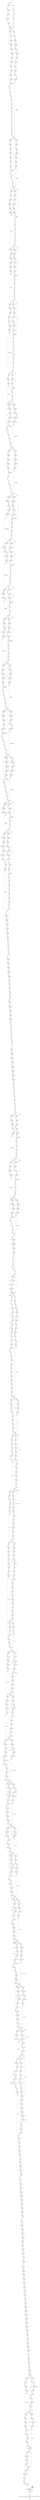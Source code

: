 digraph G {
0->1 [ label = "" ]
1->3 [ label = "Update t_out Set " ]
1->37 [ label = "" ]
1->43 [ label = "Insert Into \n??undet\n(" ]
2428->2430 [ label = "Select " ]
2428->2430 [ label = "Select " ]
2428->2458 [ label = "" ]
3->7 [ label = "" ]
3->7 [ label = "??undet\n = tsxdc.PackId" ]
37->63 [ label = "," ]
37->63 [ label = "" ]
37->67 [ label = "," ]
37->67 [ label = "" ]
37->71 [ label = "" ]
37->197 [ label = "," ]
37->197 [ label = "" ]
37->201 [ label = "" ]
7->9 [ label = "," ]
7->9 [ label = "" ]
7->13 [ label = "" ]
9->13 [ label = "??undet\n = tsxdc.CreDataId" ]
13->15 [ label = "," ]
13->15 [ label = "" ]
13->19 [ label = "" ]
15->19 [ label = "??undet\n = tsxdc.ClientId" ]
19->21 [ label = "," ]
19->21 [ label = "" ]
19->25 [ label = "" ]
21->25 [ label = "??undet\n = tsxdc.RekId" ]
25->27 [ label = "," ]
25->27 [ label = "" ]
25->31 [ label = "" ]
27->31 [ label = "??undet\n = tsxdc.CliType" ]
31->33 [ label = "," ]
31->33 [ label = "" ]
31->37 [ label = "" ]
33->37 [ label = "??undet\n = tsxdc.Act" ]
43->45 [ label = "??undet" ]
43->45 [ label = "" ]
45->47 [ label = "," ]
45->47 [ label = "" ]
45->49 [ label = "" ]
47->49 [ label = "??undet" ]
49->51 [ label = "," ]
49->51 [ label = "" ]
49->53 [ label = "" ]
51->53 [ label = "??undet" ]
53->55 [ label = "," ]
53->55 [ label = "" ]
53->57 [ label = "" ]
55->57 [ label = "??undet" ]
57->59 [ label = "," ]
57->59 [ label = "" ]
57->37 [ label = "" ]
59->37 [ label = "??undet" ]
63->65 [ label = "??undet" ]
67->71 [ label = "??undet\n = tsxdc.INN" ]
71->73 [ label = "," ]
71->73 [ label = "" ]
71->77 [ label = "" ]
197->201 [ label = "??undet\n = tsxdc.INN" ]
201->203 [ label = "," ]
201->203 [ label = "" ]
201->207 [ label = "" ]
65->145 [ label = "," ]
65->145 [ label = "" ]
65->147 [ label = "" ]
145->147 [ label = "??undet" ]
147->149 [ label = "," ]
147->149 [ label = "" ]
147->151 [ label = "" ]
73->77 [ label = "??undet\n = tsxdc.VIP" ]
77->79 [ label = "," ]
77->79 [ label = "" ]
77->83 [ label = "" ]
79->83 [ label = "??undet\n = tsxdc.CliName" ]
83->85 [ label = "," ]
83->85 [ label = "" ]
83->89 [ label = "" ]
85->89 [ label = "??undet\n = tsxdc.CliNameS" ]
89->91 [ label = "," ]
89->91 [ label = "" ]
89->95 [ label = "" ]
91->95 [ label = "??undet\n = tsxdc.sCountry" ]
95->97 [ label = "," ]
95->97 [ label = "" ]
95->101 [ label = "" ]
97->101 [ label = "??undet\n = tsxdc.nAdvanceBal" ]
101->103 [ label = "," ]
101->103 [ label = "" ]
101->107 [ label = "" ]
103->107 [ label = "??undet\n = tsxdc.nCountId" ]
107->109 [ label = "," ]
107->109 [ label = "" ]
107->113 [ label = "" ]
109->113 [ label = "??undet\n = tsxdc.nResident" ]
113->115 [ label = "," ]
113->115 [ label = "" ]
113->119 [ label = "" ]
115->119 [ label = "??undet\n = tsxdc.nInside" ]
119->121 [ label = "," ]
119->121 [ label = "" ]
119->125 [ label = "" ]
121->125 [ label = "??undet\n = tsxdc.nStock" ]
125->127 [ label = "," ]
125->127 [ label = "" ]
125->131 [ label = "" ]
127->131 [ label = "??undet\n = tsxdc.sSertSer" ]
131->133 [ label = "," ]
131->133 [ label = "" ]
131->137 [ label = "" ]
133->137 [ label = "??undet\n = tsxdc.sSertNumb" ]
137->139 [ label = "," ]
137->139 [ label = "" ]
137->65 [ label = "" ]
139->65 [ label = "??undet\n = tsxdc.dDateReg" ]
149->151 [ label = "??undet" ]
151->153 [ label = "," ]
151->153 [ label = "" ]
151->155 [ label = "" ]
153->155 [ label = "??undet" ]
155->157 [ label = "," ]
155->157 [ label = "" ]
155->159 [ label = "" ]
157->159 [ label = "??undet" ]
159->161 [ label = "," ]
159->161 [ label = "" ]
159->163 [ label = "" ]
161->163 [ label = "??undet" ]
163->165 [ label = "," ]
163->165 [ label = "" ]
163->167 [ label = "" ]
165->167 [ label = "??undet" ]
167->169 [ label = "," ]
167->169 [ label = "" ]
167->171 [ label = "" ]
169->171 [ label = "??undet" ]
171->173 [ label = "," ]
171->173 [ label = "" ]
171->175 [ label = "" ]
173->175 [ label = "??undet" ]
175->177 [ label = "," ]
175->177 [ label = "" ]
175->179 [ label = "" ]
177->179 [ label = "??undet" ]
179->181 [ label = "," ]
179->181 [ label = "" ]
179->183 [ label = "" ]
181->183 [ label = "??undet" ]
183->185 [ label = "," ]
183->185 [ label = "" ]
183->187 [ label = "" ]
185->187 [ label = "??undet" ]
187->189 [ label = "," ]
187->189 [ label = "" ]
187->191 [ label = "" ]
189->191 [ label = "??undet" ]
191->193 [ label = "," ]
191->193 [ label = "" ]
191->195 [ label = "" ]
193->195 [ label = "??undet" ]
195->275 [ label = "," ]
195->275 [ label = "" ]
195->279 [ label = "" ]
195->323 [ label = "," ]
195->323 [ label = "" ]
195->343 [ label = "," ]
195->343 [ label = "" ]
195->347 [ label = "" ]
203->207 [ label = "??undet\n = tsxdc.VIP" ]
207->209 [ label = "," ]
207->209 [ label = "" ]
207->213 [ label = "" ]
209->213 [ label = "??undet\n = tsxdc.CliName" ]
213->215 [ label = "," ]
213->215 [ label = "" ]
213->219 [ label = "" ]
215->219 [ label = "??undet\n = tsxdc.CliNameS" ]
219->221 [ label = "," ]
219->221 [ label = "" ]
219->225 [ label = "" ]
221->225 [ label = "??undet\n = tsxdc.sCountry" ]
225->227 [ label = "," ]
225->227 [ label = "" ]
225->231 [ label = "" ]
227->231 [ label = "??undet\n = tsxdc.nAdvanceBal" ]
231->233 [ label = "," ]
231->233 [ label = "" ]
231->237 [ label = "" ]
233->237 [ label = "??undet\n = tsxdc.nCountId" ]
237->239 [ label = "," ]
237->239 [ label = "" ]
237->243 [ label = "" ]
239->243 [ label = "??undet\n = tsxdc.nResident" ]
243->245 [ label = "," ]
243->245 [ label = "" ]
243->249 [ label = "" ]
245->249 [ label = "??undet\n = tsxdc.nInside" ]
249->251 [ label = "," ]
249->251 [ label = "" ]
249->255 [ label = "" ]
251->255 [ label = "??undet\n = tsxdc.nStock" ]
255->257 [ label = "," ]
255->257 [ label = "" ]
255->261 [ label = "" ]
257->261 [ label = "??undet\n = tsxdc.sSertSer" ]
261->263 [ label = "," ]
261->263 [ label = "" ]
261->267 [ label = "" ]
263->267 [ label = "??undet\n = tsxdc.sSertNumb" ]
267->269 [ label = "," ]
267->269 [ label = "" ]
267->195 [ label = "" ]
269->195 [ label = "??undet\n = tsxdc.dDateReg" ]
275->279 [ label = "??undet\n = tsxdc.sFullName" ]
279->281 [ label = "," ]
279->281 [ label = "" ]
279->285 [ label = "" ]
323->321 [ label = "??undet" ]
343->347 [ label = "??undet\n = tsxdc.sFullName" ]
347->349 [ label = "," ]
347->349 [ label = "" ]
347->353 [ label = "" ]
281->285 [ label = "??undet\n = tsxdc.sNamej" ]
285->287 [ label = "," ]
285->287 [ label = "" ]
285->291 [ label = "" ]
287->291 [ label = "??undet\n = tsxdc.sProp" ]
291->293 [ label = "," ]
291->293 [ label = "" ]
291->297 [ label = "" ]
293->297 [ label = "??undet\n = tsxdc.nPropId" ]
297->299 [ label = "," ]
297->299 [ label = "" ]
297->303 [ label = "" ]
299->303 [ label = "??undet\n = tsxdc.sCat" ]
303->305 [ label = "," ]
303->305 [ label = "" ]
303->309 [ label = "" ]
305->309 [ label = "??undet\n = tsxdc.nCatId" ]
309->311 [ label = "," ]
309->311 [ label = "" ]
309->315 [ label = "" ]
311->315 [ label = "??undet\n = tsxdc.sOtrasl" ]
315->317 [ label = "," ]
315->317 [ label = "" ]
315->321 [ label = "" ]
317->321 [ label = "??undet\n = tsxdc.nOtrasl" ]
321->327 [ label = "," ]
321->327 [ label = "" ]
321->329 [ label = "" ]
327->329 [ label = "??undet" ]
329->331 [ label = "," ]
329->331 [ label = "" ]
329->333 [ label = "" ]
331->333 [ label = "??undet" ]
333->335 [ label = "," ]
333->335 [ label = "" ]
333->337 [ label = "" ]
335->337 [ label = "??undet" ]
337->339 [ label = "," ]
337->339 [ label = "" ]
337->341 [ label = "" ]
339->341 [ label = "??undet" ]
341->391 [ label = "," ]
341->391 [ label = "" ]
341->395 [ label = "" ]
341->433 [ label = "," ]
341->433 [ label = "" ]
341->437 [ label = "" ]
341->475 [ label = "," ]
341->475 [ label = "" ]
349->353 [ label = "??undet\n = tsxdc.sNamej" ]
353->355 [ label = "," ]
353->355 [ label = "" ]
353->359 [ label = "" ]
355->359 [ label = "??undet\n = tsxdc.sProp" ]
359->361 [ label = "," ]
359->361 [ label = "" ]
359->365 [ label = "" ]
361->365 [ label = "??undet\n = tsxdc.nPropId" ]
365->367 [ label = "," ]
365->367 [ label = "" ]
365->371 [ label = "" ]
367->371 [ label = "??undet\n = tsxdc.sCat" ]
371->373 [ label = "," ]
371->373 [ label = "" ]
371->377 [ label = "" ]
373->377 [ label = "??undet\n = tsxdc.nCatId" ]
377->379 [ label = "," ]
377->379 [ label = "" ]
377->383 [ label = "" ]
379->383 [ label = "??undet\n = tsxdc.sOtrasl" ]
383->385 [ label = "," ]
383->385 [ label = "" ]
383->341 [ label = "" ]
385->341 [ label = "??undet\n = tsxdc.nOtrasl" ]
391->395 [ label = "??undet\n = tsxdc.sRegion" ]
395->397 [ label = "," ]
395->397 [ label = "" ]
395->401 [ label = "" ]
433->437 [ label = "??undet\n = tsxdc.sRegion" ]
437->439 [ label = "," ]
437->439 [ label = "" ]
437->443 [ label = "" ]
475->473 [ label = "??undet" ]
397->401 [ label = "??undet\n = tsxdc.sSoato" ]
401->403 [ label = "," ]
401->403 [ label = "" ]
401->407 [ label = "" ]
403->407 [ label = "??undet\n = tsxdc.sOwerShip" ]
407->409 [ label = "," ]
407->409 [ label = "" ]
407->413 [ label = "" ]
409->413 [ label = "??undet\n = tsxdc.nOwerShip" ]
413->415 [ label = "," ]
413->415 [ label = "" ]
413->419 [ label = "" ]
415->419 [ label = "??undet\n = tsxdc.nDks" ]
419->421 [ label = "," ]
419->421 [ label = "" ]
419->425 [ label = "" ]
421->425 [ label = "??undet\n = tsxdc.sFamily" ]
425->427 [ label = "," ]
425->427 [ label = "" ]
425->431 [ label = "" ]
427->431 [ label = "??undet\n = tsxdc.sNamef" ]
431->507 [ label = "," ]
431->507 [ label = "" ]
431->511 [ label = "" ]
431->549 [ label = "," ]
431->549 [ label = "" ]
431->553 [ label = "" ]
431->591 [ label = "," ]
431->591 [ label = "" ]
439->443 [ label = "??undet\n = tsxdc.sSoato" ]
443->445 [ label = "," ]
443->445 [ label = "" ]
443->449 [ label = "" ]
445->449 [ label = "??undet\n = tsxdc.sOwerShip" ]
449->451 [ label = "," ]
449->451 [ label = "" ]
449->455 [ label = "" ]
451->455 [ label = "??undet\n = tsxdc.nOwerShip" ]
455->457 [ label = "," ]
455->457 [ label = "" ]
455->461 [ label = "" ]
457->461 [ label = "??undet\n = tsxdc.nDks" ]
461->463 [ label = "," ]
461->463 [ label = "" ]
461->467 [ label = "" ]
463->467 [ label = "??undet\n = tsxdc.sFamily" ]
467->469 [ label = "," ]
467->469 [ label = "" ]
467->473 [ label = "" ]
469->473 [ label = "??undet\n = tsxdc.sNamef" ]
473->479 [ label = "," ]
473->479 [ label = "" ]
473->481 [ label = "" ]
479->481 [ label = "??undet" ]
481->483 [ label = "," ]
481->483 [ label = "" ]
481->485 [ label = "" ]
483->485 [ label = "??undet" ]
485->487 [ label = "," ]
485->487 [ label = "" ]
485->489 [ label = "" ]
487->489 [ label = "??undet" ]
489->491 [ label = "," ]
489->491 [ label = "" ]
489->493 [ label = "" ]
491->493 [ label = "??undet" ]
493->495 [ label = "," ]
493->495 [ label = "" ]
493->497 [ label = "" ]
495->497 [ label = "??undet" ]
497->499 [ label = "," ]
497->499 [ label = "" ]
497->501 [ label = "" ]
499->501 [ label = "??undet" ]
501->503 [ label = "," ]
501->503 [ label = "" ]
501->431 [ label = "" ]
503->431 [ label = "??undet" ]
507->511 [ label = "??undet\n = tsxdc.sSecName" ]
511->513 [ label = "," ]
511->513 [ label = "" ]
511->517 [ label = "" ]
549->553 [ label = "??undet\n = tsxdc.sSecName" ]
553->555 [ label = "," ]
553->555 [ label = "" ]
553->559 [ label = "" ]
591->589 [ label = "??undet" ]
513->517 [ label = "??undet\n = tsxdc.nSex" ]
517->519 [ label = "," ]
517->519 [ label = "" ]
517->523 [ label = "" ]
519->523 [ label = "??undet\n = tsxdc.sPassp" ]
523->525 [ label = "," ]
523->525 [ label = "" ]
523->529 [ label = "" ]
525->529 [ label = "??undet\n = tsxdc.nPassp" ]
529->531 [ label = "," ]
529->531 [ label = "" ]
529->535 [ label = "" ]
531->535 [ label = "??undet\n = tsxdc.sSeries" ]
535->537 [ label = "," ]
535->537 [ label = "" ]
535->541 [ label = "" ]
537->541 [ label = "??undet\n = tsxdc.nNumb" ]
541->543 [ label = "," ]
541->543 [ label = "" ]
541->547 [ label = "" ]
543->547 [ label = "??undet\n = tsxdc.sWhoIss" ]
547->619 [ label = "," ]
547->619 [ label = "" ]
547->623 [ label = "" ]
547->667 [ label = "," ]
547->667 [ label = "" ]
547->671 [ label = "" ]
547->715 [ label = "," ]
547->715 [ label = "" ]
555->559 [ label = "??undet\n = tsxdc.nSex" ]
559->561 [ label = "," ]
559->561 [ label = "" ]
559->565 [ label = "" ]
561->565 [ label = "??undet\n = tsxdc.sPassp" ]
565->567 [ label = "," ]
565->567 [ label = "" ]
565->571 [ label = "" ]
567->571 [ label = "??undet\n = tsxdc.nPassp" ]
571->573 [ label = "," ]
571->573 [ label = "" ]
571->577 [ label = "" ]
573->577 [ label = "??undet\n = tsxdc.sSeries" ]
577->579 [ label = "," ]
577->579 [ label = "" ]
577->583 [ label = "" ]
579->583 [ label = "??undet\n = tsxdc.nNumb" ]
583->585 [ label = "," ]
583->585 [ label = "" ]
583->589 [ label = "" ]
585->589 [ label = "??undet\n = tsxdc.sWhoIss" ]
589->595 [ label = "," ]
589->595 [ label = "" ]
589->597 [ label = "" ]
595->597 [ label = "??undet" ]
597->599 [ label = "," ]
597->599 [ label = "" ]
597->601 [ label = "" ]
599->601 [ label = "??undet" ]
601->603 [ label = "," ]
601->603 [ label = "" ]
601->605 [ label = "" ]
603->605 [ label = "??undet" ]
605->607 [ label = "," ]
605->607 [ label = "" ]
605->609 [ label = "" ]
607->609 [ label = "??undet" ]
609->611 [ label = "," ]
609->611 [ label = "" ]
609->613 [ label = "" ]
611->613 [ label = "??undet" ]
613->615 [ label = "," ]
613->615 [ label = "" ]
613->547 [ label = "" ]
615->547 [ label = "??undet" ]
619->623 [ label = "??undet\n = tsxdc.dWheIss" ]
623->625 [ label = "," ]
623->625 [ label = "" ]
623->629 [ label = "" ]
667->671 [ label = "??undet\n = tsxdc.dWheIss" ]
671->673 [ label = "," ]
671->673 [ label = "" ]
671->677 [ label = "" ]
715->713 [ label = "??undet" ]
625->629 [ label = "??undet\n = tsxdc.dBirthd" ]
629->631 [ label = "," ]
629->631 [ label = "" ]
629->635 [ label = "" ]
631->635 [ label = "??undet\n = tsxdc.sBirthp" ]
635->637 [ label = "," ]
635->637 [ label = "" ]
635->641 [ label = "" ]
637->641 [ label = "??undet\n = tsxdc.sWrkPlace" ]
641->643 [ label = "," ]
641->643 [ label = "" ]
641->647 [ label = "" ]
643->647 [ label = "??undet\n = tsxdc.sJob" ]
647->649 [ label = "," ]
647->649 [ label = "" ]
647->653 [ label = "" ]
649->653 [ label = "??undet\n = tsxdc.nWorker" ]
653->655 [ label = "," ]
653->655 [ label = "" ]
653->659 [ label = "" ]
655->659 [ label = "??undet\n = tsxdc.nCounEmit" ]
659->661 [ label = "," ]
659->661 [ label = "" ]
659->665 [ label = "" ]
661->665 [ label = "??undet\n = tsxdc.sCounEmit" ]
665->755 [ label = "," ]
665->755 [ label = "" ]
665->759 [ label = "" ]
665->779 [ label = "," ]
665->779 [ label = "" ]
665->783 [ label = "" ]
665->803 [ label = "," ]
665->803 [ label = "" ]
673->677 [ label = "??undet\n = tsxdc.dBirthd" ]
677->679 [ label = "," ]
677->679 [ label = "" ]
677->683 [ label = "" ]
679->683 [ label = "??undet\n = tsxdc.sBirthp" ]
683->685 [ label = "," ]
683->685 [ label = "" ]
683->689 [ label = "" ]
685->689 [ label = "??undet\n = tsxdc.sWrkPlace" ]
689->691 [ label = "," ]
689->691 [ label = "" ]
689->695 [ label = "" ]
691->695 [ label = "??undet\n = tsxdc.sJob" ]
695->697 [ label = "," ]
695->697 [ label = "" ]
695->701 [ label = "" ]
697->701 [ label = "??undet\n = tsxdc.nWorker" ]
701->703 [ label = "," ]
701->703 [ label = "" ]
701->707 [ label = "" ]
703->707 [ label = "??undet\n = tsxdc.nCounEmit" ]
707->709 [ label = "," ]
707->709 [ label = "" ]
707->713 [ label = "" ]
709->713 [ label = "??undet\n = tsxdc.sCounEmit" ]
713->719 [ label = "," ]
713->719 [ label = "" ]
713->721 [ label = "" ]
719->721 [ label = "??undet" ]
721->723 [ label = "," ]
721->723 [ label = "" ]
721->725 [ label = "" ]
723->725 [ label = "??undet" ]
725->727 [ label = "," ]
725->727 [ label = "" ]
725->729 [ label = "" ]
727->729 [ label = "??undet" ]
729->731 [ label = "," ]
729->731 [ label = "" ]
729->733 [ label = "" ]
731->733 [ label = "??undet" ]
733->735 [ label = "," ]
733->735 [ label = "" ]
733->737 [ label = "" ]
735->737 [ label = "??undet" ]
737->739 [ label = "," ]
737->739 [ label = "" ]
737->741 [ label = "" ]
739->741 [ label = "??undet" ]
741->743 [ label = "," ]
741->743 [ label = "" ]
741->745 [ label = "" ]
743->745 [ label = "??undet" ]
745->747 [ label = "," ]
745->747 [ label = "" ]
745->749 [ label = "" ]
747->749 [ label = "??undet" ]
749->751 [ label = "," ]
749->751 [ label = "" ]
749->665 [ label = "" ]
751->665 [ label = "??undet" ]
755->759 [ label = "??undet\n = tsxdc.sKPP" ]
759->761 [ label = "," ]
759->761 [ label = "" ]
759->765 [ label = "" ]
779->783 [ label = "??undet\n = tsxdc.sKPP" ]
783->785 [ label = "," ]
783->785 [ label = "" ]
783->789 [ label = "" ]
803->801 [ label = "??undet" ]
761->765 [ label = "??undet\n = tsxdc.sRegCB" ]
765->767 [ label = "," ]
765->767 [ label = "" ]
765->771 [ label = "" ]
767->771 [ label = "??undet\n = tsxdc.sBIK" ]
771->773 [ label = "," ]
771->773 [ label = "" ]
771->777 [ label = "" ]
773->777 [ label = "??undet\n = tsxdc.sSWIFT" ]
777->819 [ label = "," ]
777->819 [ label = "" ]
777->823 [ label = "," ]
777->823 [ label = "" ]
777->827 [ label = "" ]
777->879 [ label = "," ]
777->879 [ label = "" ]
777->883 [ label = "" ]
785->789 [ label = "??undet\n = tsxdc.sRegCB" ]
789->791 [ label = "," ]
789->791 [ label = "" ]
789->795 [ label = "" ]
791->795 [ label = "??undet\n = tsxdc.sBIK" ]
795->797 [ label = "," ]
795->797 [ label = "" ]
795->801 [ label = "" ]
797->801 [ label = "??undet\n = tsxdc.sSWIFT" ]
801->807 [ label = "," ]
801->807 [ label = "" ]
801->809 [ label = "" ]
807->809 [ label = "??undet" ]
809->811 [ label = "," ]
809->811 [ label = "" ]
809->813 [ label = "" ]
811->813 [ label = "??undet" ]
813->815 [ label = "," ]
813->815 [ label = "" ]
813->777 [ label = "" ]
815->777 [ label = "??undet" ]
819->821 [ label = "??undet" ]
823->827 [ label = "??undet\n = tsxdc.nAddressID_r" ]
827->829 [ label = "," ]
827->829 [ label = "" ]
827->833 [ label = "" ]
879->883 [ label = "??undet\n = tsxdc.nAddressID_r" ]
883->885 [ label = "," ]
883->885 [ label = "" ]
883->889 [ label = "" ]
821->859 [ label = "," ]
821->859 [ label = "" ]
821->861 [ label = "" ]
859->861 [ label = "??undet" ]
861->863 [ label = "," ]
861->863 [ label = "" ]
861->865 [ label = "" ]
829->833 [ label = "??undet\n = tsxdc.sPostIndex_r" ]
833->835 [ label = "," ]
833->835 [ label = "" ]
833->839 [ label = "" ]
835->839 [ label = "??undet\n = tsxdc.nCountryId_r" ]
839->841 [ label = "," ]
839->841 [ label = "" ]
839->845 [ label = "" ]
841->845 [ label = "??undet\n = tsxdc.sCountryName_r" ]
845->847 [ label = "," ]
845->847 [ label = "" ]
845->851 [ label = "" ]
847->851 [ label = "??undet\n = tsxdc.nAdmTypeID_r" ]
851->853 [ label = "," ]
851->853 [ label = "" ]
851->821 [ label = "" ]
853->821 [ label = "??undet\n = tsxdc.sAdmFullName_r" ]
863->865 [ label = "??undet" ]
865->867 [ label = "," ]
865->867 [ label = "" ]
865->869 [ label = "" ]
867->869 [ label = "??undet" ]
869->871 [ label = "," ]
869->871 [ label = "" ]
869->873 [ label = "" ]
871->873 [ label = "??undet" ]
873->875 [ label = "," ]
873->875 [ label = "" ]
873->877 [ label = "" ]
875->877 [ label = "??undet" ]
877->915 [ label = "," ]
877->915 [ label = "" ]
877->919 [ label = "" ]
877->951 [ label = "," ]
877->951 [ label = "" ]
877->975 [ label = "," ]
877->975 [ label = "" ]
877->979 [ label = "" ]
885->889 [ label = "??undet\n = tsxdc.sPostIndex_r" ]
889->891 [ label = "," ]
889->891 [ label = "" ]
889->895 [ label = "" ]
891->895 [ label = "??undet\n = tsxdc.nCountryId_r" ]
895->897 [ label = "," ]
895->897 [ label = "" ]
895->901 [ label = "" ]
897->901 [ label = "??undet\n = tsxdc.sCountryName_r" ]
901->903 [ label = "," ]
901->903 [ label = "" ]
901->907 [ label = "" ]
903->907 [ label = "??undet\n = tsxdc.nAdmTypeID_r" ]
907->909 [ label = "," ]
907->909 [ label = "" ]
907->877 [ label = "" ]
909->877 [ label = "??undet\n = tsxdc.sAdmFullName_r" ]
915->919 [ label = "??undet\n = tsxdc.nAdmID_r" ]
919->921 [ label = "," ]
919->921 [ label = "" ]
919->925 [ label = "" ]
951->949 [ label = "??undet" ]
975->979 [ label = "??undet\n = tsxdc.nAdmID_r" ]
979->981 [ label = "," ]
979->981 [ label = "" ]
979->985 [ label = "" ]
921->925 [ label = "??undet\n = tsxdc.sAdmName_r" ]
925->927 [ label = "," ]
925->927 [ label = "" ]
925->931 [ label = "" ]
927->931 [ label = "??undet\n = tsxdc.nRegTypeID_r" ]
931->933 [ label = "," ]
931->933 [ label = "" ]
931->937 [ label = "" ]
933->937 [ label = "??undet\n = tsxdc.sRegNameFull_r" ]
937->939 [ label = "," ]
937->939 [ label = "" ]
937->943 [ label = "" ]
939->943 [ label = "??undet\n = tsxdc.nRegID_r" ]
943->945 [ label = "," ]
943->945 [ label = "" ]
943->949 [ label = "" ]
945->949 [ label = "??undet\n = tsxdc.sRegName_r" ]
949->955 [ label = "," ]
949->955 [ label = "" ]
949->957 [ label = "" ]
955->957 [ label = "??undet" ]
957->959 [ label = "," ]
957->959 [ label = "" ]
957->961 [ label = "" ]
959->961 [ label = "??undet" ]
961->963 [ label = "," ]
961->963 [ label = "" ]
961->965 [ label = "" ]
963->965 [ label = "??undet" ]
965->967 [ label = "," ]
965->967 [ label = "" ]
965->969 [ label = "" ]
967->969 [ label = "??undet" ]
969->971 [ label = "," ]
969->971 [ label = "" ]
969->973 [ label = "" ]
971->973 [ label = "??undet" ]
973->1011 [ label = "," ]
973->1011 [ label = "" ]
973->1015 [ label = "" ]
973->1047 [ label = "," ]
973->1047 [ label = "" ]
973->1051 [ label = "" ]
973->1083 [ label = "," ]
973->1083 [ label = "" ]
981->985 [ label = "??undet\n = tsxdc.sAdmName_r" ]
985->987 [ label = "," ]
985->987 [ label = "" ]
985->991 [ label = "" ]
987->991 [ label = "??undet\n = tsxdc.nRegTypeID_r" ]
991->993 [ label = "," ]
991->993 [ label = "" ]
991->997 [ label = "" ]
993->997 [ label = "??undet\n = tsxdc.sRegNameFull_r" ]
997->999 [ label = "," ]
997->999 [ label = "" ]
997->1003 [ label = "" ]
999->1003 [ label = "??undet\n = tsxdc.nRegID_r" ]
1003->1005 [ label = "," ]
1003->1005 [ label = "" ]
1003->973 [ label = "" ]
1005->973 [ label = "??undet\n = tsxdc.sRegName_r" ]
1011->1015 [ label = "??undet\n = tsxdc.nCityTypeID_r" ]
1015->1017 [ label = "," ]
1015->1017 [ label = "" ]
1015->1021 [ label = "" ]
1047->1051 [ label = "??undet\n = tsxdc.nCityTypeID_r" ]
1051->1053 [ label = "," ]
1051->1053 [ label = "" ]
1051->1057 [ label = "" ]
1083->1081 [ label = "??undet" ]
1017->1021 [ label = "??undet\n = tsxdc.sCityFullName_r" ]
1021->1023 [ label = "," ]
1021->1023 [ label = "" ]
1021->1027 [ label = "" ]
1023->1027 [ label = "??undet\n = tsxdc.nCityID_r" ]
1027->1029 [ label = "," ]
1027->1029 [ label = "" ]
1027->1033 [ label = "" ]
1029->1033 [ label = "??undet\n = tsxdc.sCityName_r" ]
1033->1035 [ label = "," ]
1033->1035 [ label = "" ]
1033->1039 [ label = "" ]
1035->1039 [ label = "??undet\n = tsxdc.nMicroRegTypeID_r" ]
1039->1041 [ label = "," ]
1039->1041 [ label = "" ]
1039->1045 [ label = "" ]
1041->1045 [ label = "??undet\n = tsxdc.sMicroRegTypeName_r" ]
1045->1107 [ label = "," ]
1045->1107 [ label = "" ]
1045->1111 [ label = "" ]
1045->1143 [ label = "," ]
1045->1143 [ label = "" ]
1045->1147 [ label = "" ]
1045->1179 [ label = "," ]
1045->1179 [ label = "" ]
1053->1057 [ label = "??undet\n = tsxdc.sCityFullName_r" ]
1057->1059 [ label = "," ]
1057->1059 [ label = "" ]
1057->1063 [ label = "" ]
1059->1063 [ label = "??undet\n = tsxdc.nCityID_r" ]
1063->1065 [ label = "," ]
1063->1065 [ label = "" ]
1063->1069 [ label = "" ]
1065->1069 [ label = "??undet\n = tsxdc.sCityName_r" ]
1069->1071 [ label = "," ]
1069->1071 [ label = "" ]
1069->1075 [ label = "" ]
1071->1075 [ label = "??undet\n = tsxdc.nMicroRegTypeID_r" ]
1075->1077 [ label = "," ]
1075->1077 [ label = "" ]
1075->1081 [ label = "" ]
1077->1081 [ label = "??undet\n = tsxdc.sMicroRegTypeName_r" ]
1081->1087 [ label = "," ]
1081->1087 [ label = "" ]
1081->1089 [ label = "" ]
1087->1089 [ label = "??undet" ]
1089->1091 [ label = "," ]
1089->1091 [ label = "" ]
1089->1093 [ label = "" ]
1091->1093 [ label = "??undet" ]
1093->1095 [ label = "," ]
1093->1095 [ label = "" ]
1093->1097 [ label = "" ]
1095->1097 [ label = "??undet" ]
1097->1099 [ label = "," ]
1097->1099 [ label = "" ]
1097->1101 [ label = "" ]
1099->1101 [ label = "??undet" ]
1101->1103 [ label = "," ]
1101->1103 [ label = "" ]
1101->1045 [ label = "" ]
1103->1045 [ label = "??undet" ]
1107->1111 [ label = "??undet\n = tsxdc.nMicroRegID_r" ]
1111->1113 [ label = "," ]
1111->1113 [ label = "" ]
1111->1117 [ label = "" ]
1143->1147 [ label = "??undet\n = tsxdc.nMicroRegID_r" ]
1147->1149 [ label = "," ]
1147->1149 [ label = "" ]
1147->1153 [ label = "" ]
1179->1177 [ label = "??undet" ]
1113->1117 [ label = "??undet\n = tsxdc.sMicroRegName_r" ]
1117->1119 [ label = "," ]
1117->1119 [ label = "" ]
1117->1123 [ label = "" ]
1119->1123 [ label = "??undet\n = tsxdc.nStreetTypeID_r" ]
1123->1125 [ label = "," ]
1123->1125 [ label = "" ]
1123->1129 [ label = "" ]
1125->1129 [ label = "??undet\n = tsxdc.sStreetFullName_r" ]
1129->1131 [ label = "," ]
1129->1131 [ label = "" ]
1129->1135 [ label = "" ]
1131->1135 [ label = "??undet\n = tsxdc.nStreetID_r" ]
1135->1137 [ label = "," ]
1135->1137 [ label = "" ]
1135->1141 [ label = "" ]
1137->1141 [ label = "??undet\n = tsxdc.sStreetName_r" ]
1141->1203 [ label = "," ]
1141->1203 [ label = "" ]
1141->1207 [ label = "" ]
1141->1227 [ label = "," ]
1141->1227 [ label = "" ]
1141->1231 [ label = "" ]
1141->1251 [ label = "," ]
1141->1251 [ label = "" ]
1149->1153 [ label = "??undet\n = tsxdc.sMicroRegName_r" ]
1153->1155 [ label = "," ]
1153->1155 [ label = "" ]
1153->1159 [ label = "" ]
1155->1159 [ label = "??undet\n = tsxdc.nStreetTypeID_r" ]
1159->1161 [ label = "," ]
1159->1161 [ label = "" ]
1159->1165 [ label = "" ]
1161->1165 [ label = "??undet\n = tsxdc.sStreetFullName_r" ]
1165->1167 [ label = "," ]
1165->1167 [ label = "" ]
1165->1171 [ label = "" ]
1167->1171 [ label = "??undet\n = tsxdc.nStreetID_r" ]
1171->1173 [ label = "," ]
1171->1173 [ label = "" ]
1171->1177 [ label = "" ]
1173->1177 [ label = "??undet\n = tsxdc.sStreetName_r" ]
1177->1183 [ label = "," ]
1177->1183 [ label = "" ]
1177->1185 [ label = "" ]
1183->1185 [ label = "??undet" ]
1185->1187 [ label = "," ]
1185->1187 [ label = "" ]
1185->1189 [ label = "" ]
1187->1189 [ label = "??undet" ]
1189->1191 [ label = "," ]
1189->1191 [ label = "" ]
1189->1193 [ label = "" ]
1191->1193 [ label = "??undet" ]
1193->1195 [ label = "," ]
1193->1195 [ label = "" ]
1193->1197 [ label = "" ]
1195->1197 [ label = "??undet" ]
1197->1199 [ label = "," ]
1197->1199 [ label = "" ]
1197->1141 [ label = "" ]
1199->1141 [ label = "??undet" ]
1203->1207 [ label = "??undet\n = tsxdc.sHouseNum_r" ]
1207->1209 [ label = "," ]
1207->1209 [ label = "" ]
1207->1213 [ label = "" ]
1227->1231 [ label = "??undet\n = tsxdc.sHouseNum_r" ]
1231->1233 [ label = "," ]
1231->1233 [ label = "" ]
1231->1237 [ label = "" ]
1251->1249 [ label = "??undet" ]
1209->1213 [ label = "??undet\n = tsxdc.sSubHouseNum1_r" ]
1213->1215 [ label = "," ]
1213->1215 [ label = "" ]
1213->1219 [ label = "" ]
1215->1219 [ label = "??undet\n = tsxdc.sSubHouseNum2_r" ]
1219->1221 [ label = "," ]
1219->1221 [ label = "" ]
1219->1225 [ label = "" ]
1221->1225 [ label = "??undet\n = tsxdc.sFlatNum_r" ]
1225->1267 [ label = "," ]
1225->1267 [ label = "" ]
1225->1271 [ label = "" ]
1225->1303 [ label = "," ]
1225->1303 [ label = "" ]
1225->1307 [ label = "" ]
1225->1339 [ label = "," ]
1225->1339 [ label = "" ]
1233->1237 [ label = "??undet\n = tsxdc.sSubHouseNum1_r" ]
1237->1239 [ label = "," ]
1237->1239 [ label = "" ]
1237->1243 [ label = "" ]
1239->1243 [ label = "??undet\n = tsxdc.sSubHouseNum2_r" ]
1243->1245 [ label = "," ]
1243->1245 [ label = "" ]
1243->1249 [ label = "" ]
1245->1249 [ label = "??undet\n = tsxdc.sFlatNum_r" ]
1249->1255 [ label = "," ]
1249->1255 [ label = "" ]
1249->1257 [ label = "" ]
1255->1257 [ label = "??undet" ]
1257->1259 [ label = "," ]
1257->1259 [ label = "" ]
1257->1261 [ label = "" ]
1259->1261 [ label = "??undet" ]
1261->1263 [ label = "," ]
1261->1263 [ label = "" ]
1261->1225 [ label = "" ]
1263->1225 [ label = "??undet" ]
1267->1271 [ label = "??undet\n = tsxdc.nAddressID_l" ]
1271->1273 [ label = "," ]
1271->1273 [ label = "" ]
1271->1277 [ label = "" ]
1303->1307 [ label = "??undet\n = tsxdc.nAddressID_l" ]
1307->1309 [ label = "," ]
1307->1309 [ label = "" ]
1307->1313 [ label = "" ]
1339->1337 [ label = "??undet" ]
1273->1277 [ label = "??undet\n = tsxdc.sPostIndex_l" ]
1277->1279 [ label = "," ]
1277->1279 [ label = "" ]
1277->1283 [ label = "" ]
1279->1283 [ label = "??undet\n = tsxdc.nCountryId_l" ]
1283->1285 [ label = "," ]
1283->1285 [ label = "" ]
1283->1289 [ label = "" ]
1285->1289 [ label = "??undet\n = tsxdc.sCountryName_l" ]
1289->1291 [ label = "," ]
1289->1291 [ label = "" ]
1289->1295 [ label = "" ]
1291->1295 [ label = "??undet\n = tsxdc.nAdmTypeID_l" ]
1295->1297 [ label = "," ]
1295->1297 [ label = "" ]
1295->1301 [ label = "" ]
1297->1301 [ label = "??undet\n = tsxdc.sAdmFullName_l" ]
1301->1363 [ label = "," ]
1301->1363 [ label = "" ]
1301->1367 [ label = "" ]
1301->1399 [ label = "," ]
1301->1399 [ label = "" ]
1301->1423 [ label = "," ]
1301->1423 [ label = "" ]
1301->1427 [ label = "" ]
1309->1313 [ label = "??undet\n = tsxdc.sPostIndex_l" ]
1313->1315 [ label = "," ]
1313->1315 [ label = "" ]
1313->1319 [ label = "" ]
1315->1319 [ label = "??undet\n = tsxdc.nCountryId_l" ]
1319->1321 [ label = "," ]
1319->1321 [ label = "" ]
1319->1325 [ label = "" ]
1321->1325 [ label = "??undet\n = tsxdc.sCountryName_l" ]
1325->1327 [ label = "," ]
1325->1327 [ label = "" ]
1325->1331 [ label = "" ]
1327->1331 [ label = "??undet\n = tsxdc.nAdmTypeID_l" ]
1331->1333 [ label = "," ]
1331->1333 [ label = "" ]
1331->1337 [ label = "" ]
1333->1337 [ label = "??undet\n = tsxdc.sAdmFullName_l" ]
1337->1343 [ label = "," ]
1337->1343 [ label = "" ]
1337->1345 [ label = "" ]
1343->1345 [ label = "??undet" ]
1345->1347 [ label = "," ]
1345->1347 [ label = "" ]
1345->1349 [ label = "" ]
1347->1349 [ label = "??undet" ]
1349->1351 [ label = "," ]
1349->1351 [ label = "" ]
1349->1353 [ label = "" ]
1351->1353 [ label = "??undet" ]
1353->1355 [ label = "," ]
1353->1355 [ label = "" ]
1353->1357 [ label = "" ]
1355->1357 [ label = "??undet" ]
1357->1359 [ label = "," ]
1357->1359 [ label = "" ]
1357->1301 [ label = "" ]
1359->1301 [ label = "??undet" ]
1363->1367 [ label = "??undet\n = tsxdc.nAdmID_l" ]
1367->1369 [ label = "," ]
1367->1369 [ label = "" ]
1367->1373 [ label = "" ]
1399->1397 [ label = "??undet" ]
1423->1427 [ label = "??undet\n = tsxdc.nAdmID_l" ]
1427->1429 [ label = "," ]
1427->1429 [ label = "" ]
1427->1433 [ label = "" ]
1369->1373 [ label = "??undet\n = tsxdc.sAdmName_l" ]
1373->1375 [ label = "," ]
1373->1375 [ label = "" ]
1373->1379 [ label = "" ]
1375->1379 [ label = "??undet\n = tsxdc.nRegTypeID_l" ]
1379->1381 [ label = "," ]
1379->1381 [ label = "" ]
1379->1385 [ label = "" ]
1381->1385 [ label = "??undet\n = tsxdc.sRegNameFull_l" ]
1385->1387 [ label = "," ]
1385->1387 [ label = "" ]
1385->1391 [ label = "" ]
1387->1391 [ label = "??undet\n = tsxdc.nRegID_l" ]
1391->1393 [ label = "," ]
1391->1393 [ label = "" ]
1391->1397 [ label = "" ]
1393->1397 [ label = "??undet\n = tsxdc.sRegName_l" ]
1397->1403 [ label = "," ]
1397->1403 [ label = "" ]
1397->1405 [ label = "" ]
1403->1405 [ label = "??undet" ]
1405->1407 [ label = "," ]
1405->1407 [ label = "" ]
1405->1409 [ label = "" ]
1407->1409 [ label = "??undet" ]
1409->1411 [ label = "," ]
1409->1411 [ label = "" ]
1409->1413 [ label = "" ]
1411->1413 [ label = "??undet" ]
1413->1415 [ label = "," ]
1413->1415 [ label = "" ]
1413->1417 [ label = "" ]
1415->1417 [ label = "??undet" ]
1417->1419 [ label = "," ]
1417->1419 [ label = "" ]
1417->1421 [ label = "" ]
1419->1421 [ label = "??undet" ]
1421->1459 [ label = "," ]
1421->1459 [ label = "" ]
1421->1463 [ label = "" ]
1421->1495 [ label = "," ]
1421->1495 [ label = "" ]
1421->1519 [ label = "," ]
1421->1519 [ label = "" ]
1421->1523 [ label = "" ]
1429->1433 [ label = "??undet\n = tsxdc.sAdmName_l" ]
1433->1435 [ label = "," ]
1433->1435 [ label = "" ]
1433->1439 [ label = "" ]
1435->1439 [ label = "??undet\n = tsxdc.nRegTypeID_l" ]
1439->1441 [ label = "," ]
1439->1441 [ label = "" ]
1439->1445 [ label = "" ]
1441->1445 [ label = "??undet\n = tsxdc.sRegNameFull_l" ]
1445->1447 [ label = "," ]
1445->1447 [ label = "" ]
1445->1451 [ label = "" ]
1447->1451 [ label = "??undet\n = tsxdc.nRegID_l" ]
1451->1453 [ label = "," ]
1451->1453 [ label = "" ]
1451->1421 [ label = "" ]
1453->1421 [ label = "??undet\n = tsxdc.sRegName_l" ]
1459->1463 [ label = "??undet\n = tsxdc.nCityTypeID_l" ]
1463->1465 [ label = "," ]
1463->1465 [ label = "" ]
1463->1469 [ label = "" ]
1495->1493 [ label = "??undet" ]
1519->1523 [ label = "??undet\n = tsxdc.nCityTypeID_l" ]
1523->1525 [ label = "," ]
1523->1525 [ label = "" ]
1523->1529 [ label = "" ]
1465->1469 [ label = "??undet\n = tsxdc.sCityFullName_l" ]
1469->1471 [ label = "," ]
1469->1471 [ label = "" ]
1469->1475 [ label = "" ]
1471->1475 [ label = "??undet\n = tsxdc.nCityID_l" ]
1475->1477 [ label = "," ]
1475->1477 [ label = "" ]
1475->1481 [ label = "" ]
1477->1481 [ label = "??undet\n = tsxdc.sCityName_l" ]
1481->1483 [ label = "," ]
1481->1483 [ label = "" ]
1481->1487 [ label = "" ]
1483->1487 [ label = "??undet\n = tsxdc.nMicroRegTypeID_l" ]
1487->1489 [ label = "," ]
1487->1489 [ label = "" ]
1487->1493 [ label = "" ]
1489->1493 [ label = "??undet\n = tsxdc.sMicroRegTypeName_l" ]
1493->1499 [ label = "," ]
1493->1499 [ label = "" ]
1493->1501 [ label = "" ]
1499->1501 [ label = "??undet" ]
1501->1503 [ label = "," ]
1501->1503 [ label = "" ]
1501->1505 [ label = "" ]
1503->1505 [ label = "??undet" ]
1505->1507 [ label = "," ]
1505->1507 [ label = "" ]
1505->1509 [ label = "" ]
1507->1509 [ label = "??undet" ]
1509->1511 [ label = "," ]
1509->1511 [ label = "" ]
1509->1513 [ label = "" ]
1511->1513 [ label = "??undet" ]
1513->1515 [ label = "," ]
1513->1515 [ label = "" ]
1513->1517 [ label = "" ]
1515->1517 [ label = "??undet" ]
1517->1555 [ label = "," ]
1517->1555 [ label = "" ]
1517->1559 [ label = "," ]
1517->1559 [ label = "" ]
1517->1563 [ label = "" ]
1517->1615 [ label = "," ]
1517->1615 [ label = "" ]
1517->1619 [ label = "" ]
1525->1529 [ label = "??undet\n = tsxdc.sCityFullName_l" ]
1529->1531 [ label = "," ]
1529->1531 [ label = "" ]
1529->1535 [ label = "" ]
1531->1535 [ label = "??undet\n = tsxdc.nCityID_l" ]
1535->1537 [ label = "," ]
1535->1537 [ label = "" ]
1535->1541 [ label = "" ]
1537->1541 [ label = "??undet\n = tsxdc.sCityName_l" ]
1541->1543 [ label = "," ]
1541->1543 [ label = "" ]
1541->1547 [ label = "" ]
1543->1547 [ label = "??undet\n = tsxdc.nMicroRegTypeID_l" ]
1547->1549 [ label = "," ]
1547->1549 [ label = "" ]
1547->1517 [ label = "" ]
1549->1517 [ label = "??undet\n = tsxdc.sMicroRegTypeName_l" ]
1555->1557 [ label = "??undet" ]
1559->1563 [ label = "??undet\n = tsxdc.nMicroRegID_l" ]
1563->1565 [ label = "," ]
1563->1565 [ label = "" ]
1563->1569 [ label = "" ]
1615->1619 [ label = "??undet\n = tsxdc.nMicroRegID_l" ]
1619->1621 [ label = "," ]
1619->1621 [ label = "" ]
1619->1625 [ label = "" ]
1557->1595 [ label = "," ]
1557->1595 [ label = "" ]
1557->1597 [ label = "" ]
1595->1597 [ label = "??undet" ]
1597->1599 [ label = "," ]
1597->1599 [ label = "" ]
1597->1601 [ label = "" ]
1565->1569 [ label = "??undet\n = tsxdc.sMicroRegName_l" ]
1569->1571 [ label = "," ]
1569->1571 [ label = "" ]
1569->1575 [ label = "" ]
1571->1575 [ label = "??undet\n = tsxdc.nStreetTypeID_l" ]
1575->1577 [ label = "," ]
1575->1577 [ label = "" ]
1575->1581 [ label = "" ]
1577->1581 [ label = "??undet\n = tsxdc.sStreetFullName_l" ]
1581->1583 [ label = "," ]
1581->1583 [ label = "" ]
1581->1587 [ label = "" ]
1583->1587 [ label = "??undet\n = tsxdc.nStreetID_l" ]
1587->1589 [ label = "," ]
1587->1589 [ label = "" ]
1587->1557 [ label = "" ]
1589->1557 [ label = "??undet\n = tsxdc.sStreetName_l" ]
1599->1601 [ label = "??undet" ]
1601->1603 [ label = "," ]
1601->1603 [ label = "" ]
1601->1605 [ label = "" ]
1603->1605 [ label = "??undet" ]
1605->1607 [ label = "," ]
1605->1607 [ label = "" ]
1605->1609 [ label = "" ]
1607->1609 [ label = "??undet" ]
1609->1611 [ label = "," ]
1609->1611 [ label = "" ]
1609->1613 [ label = "" ]
1611->1613 [ label = "??undet" ]
1613->1651 [ label = "," ]
1613->1651 [ label = "" ]
1613->1655 [ label = "" ]
1613->1675 [ label = "," ]
1613->1675 [ label = "" ]
1613->1679 [ label = "" ]
1613->1699 [ label = "," ]
1613->1699 [ label = "" ]
1621->1625 [ label = "??undet\n = tsxdc.sMicroRegName_l" ]
1625->1627 [ label = "," ]
1625->1627 [ label = "" ]
1625->1631 [ label = "" ]
1627->1631 [ label = "??undet\n = tsxdc.nStreetTypeID_l" ]
1631->1633 [ label = "," ]
1631->1633 [ label = "" ]
1631->1637 [ label = "" ]
1633->1637 [ label = "??undet\n = tsxdc.sStreetFullName_l" ]
1637->1639 [ label = "," ]
1637->1639 [ label = "" ]
1637->1643 [ label = "" ]
1639->1643 [ label = "??undet\n = tsxdc.nStreetID_l" ]
1643->1645 [ label = "," ]
1643->1645 [ label = "" ]
1643->1613 [ label = "" ]
1645->1613 [ label = "??undet\n = tsxdc.sStreetName_l" ]
1651->1655 [ label = "??undet\n = tsxdc.sHouseNum_l" ]
1655->1657 [ label = "," ]
1655->1657 [ label = "" ]
1655->1661 [ label = "" ]
1675->1679 [ label = "??undet\n = tsxdc.sHouseNum_l" ]
1679->1681 [ label = "," ]
1679->1681 [ label = "" ]
1679->1685 [ label = "" ]
1699->1697 [ label = "??undet" ]
1657->1661 [ label = "??undet\n = tsxdc.sSubHouseNum1_l" ]
1661->1663 [ label = "," ]
1661->1663 [ label = "" ]
1661->1667 [ label = "" ]
1663->1667 [ label = "??undet\n = tsxdc.sSubHouseNum2_l" ]
1667->1669 [ label = "," ]
1667->1669 [ label = "" ]
1667->1673 [ label = "" ]
1669->1673 [ label = "??undet\n = tsxdc.sFlatNum_l" ]
1673->1715 [ label = "," ]
1673->1715 [ label = "" ]
1673->1719 [ label = "" ]
1673->1781 [ label = "," ]
1673->1781 [ label = "" ]
1673->1785 [ label = "" ]
1673->1847 [ label = "," ]
1673->1847 [ label = "" ]
1681->1685 [ label = "??undet\n = tsxdc.sSubHouseNum1_l" ]
1685->1687 [ label = "," ]
1685->1687 [ label = "" ]
1685->1691 [ label = "" ]
1687->1691 [ label = "??undet\n = tsxdc.sSubHouseNum2_l" ]
1691->1693 [ label = "," ]
1691->1693 [ label = "" ]
1691->1697 [ label = "" ]
1693->1697 [ label = "??undet\n = tsxdc.sFlatNum_l" ]
1697->1703 [ label = "," ]
1697->1703 [ label = "" ]
1697->1705 [ label = "" ]
1703->1705 [ label = "??undet" ]
1705->1707 [ label = "," ]
1705->1707 [ label = "" ]
1705->1709 [ label = "" ]
1707->1709 [ label = "??undet" ]
1709->1711 [ label = "," ]
1709->1711 [ label = "" ]
1709->1673 [ label = "" ]
1711->1673 [ label = "??undet" ]
1715->1719 [ label = "??undet\n = tsxdc.sOKONH" ]
1719->1721 [ label = "," ]
1719->1721 [ label = "" ]
1719->1725 [ label = "" ]
1781->1785 [ label = "??undet\n = tsxdc.sOKONH" ]
1785->1787 [ label = "," ]
1785->1787 [ label = "" ]
1785->1791 [ label = "" ]
1847->1845 [ label = "??undet" ]
1721->1725 [ label = "??undet\n = tsxdc.sOKONHName" ]
1725->1727 [ label = "," ]
1725->1727 [ label = "" ]
1725->1731 [ label = "" ]
1727->1731 [ label = "??undet\n = tsxdc.sOKVED" ]
1731->1733 [ label = "," ]
1731->1733 [ label = "" ]
1731->1737 [ label = "" ]
1733->1737 [ label = "??undet\n = tsxdc.sOKVEDName" ]
1737->1739 [ label = "," ]
1737->1739 [ label = "" ]
1737->1743 [ label = "" ]
1739->1743 [ label = "??undet\n = tsxdc.sRazdOKVED" ]
1743->1745 [ label = "," ]
1743->1745 [ label = "" ]
1743->1749 [ label = "" ]
1745->1749 [ label = "??undet\n = tsxdc.sRazdOKVEDName" ]
1749->1751 [ label = "," ]
1749->1751 [ label = "" ]
1749->1761 [ label = "" ]
1751->1761 [ label = "??undet\n = IsNull(tsxdc.sPhone,\n'\n'\n)" ]
1761->1763 [ label = "," ]
1761->1763 [ label = "" ]
1761->1767 [ label = "" ]
1763->1767 [ label = "??undet\n = tsxdc.sFax" ]
1767->1769 [ label = "," ]
1767->1769 [ label = "" ]
1767->1773 [ label = "" ]
1769->1773 [ label = "??undet\n = tsxdc.sTelex" ]
1773->1775 [ label = "," ]
1773->1775 [ label = "" ]
1773->1779 [ label = "" ]
1775->1779 [ label = "??undet\n = tsxdc.sE_mail" ]
1779->1887 [ label = "" ]
1779->1893 [ label = "" ]
1787->1791 [ label = "??undet\n = tsxdc.sOKONHName" ]
1791->1793 [ label = "," ]
1791->1793 [ label = "" ]
1791->1797 [ label = "" ]
1793->1797 [ label = "??undet\n = tsxdc.sOKVED" ]
1797->1799 [ label = "," ]
1797->1799 [ label = "" ]
1797->1803 [ label = "" ]
1799->1803 [ label = "??undet\n = tsxdc.sOKVEDName" ]
1803->1805 [ label = "," ]
1803->1805 [ label = "" ]
1803->1809 [ label = "" ]
1805->1809 [ label = "??undet\n = tsxdc.sRazdOKVED" ]
1809->1811 [ label = "," ]
1809->1811 [ label = "" ]
1809->1815 [ label = "" ]
1811->1815 [ label = "??undet\n = tsxdc.sRazdOKVEDName" ]
1815->1817 [ label = "," ]
1815->1817 [ label = "" ]
1815->1827 [ label = "" ]
1817->1827 [ label = "??undet\n = IsNull(tsxdc.sPhone,\n'\n'\n)" ]
1827->1829 [ label = "," ]
1827->1829 [ label = "" ]
1827->1833 [ label = "" ]
1829->1833 [ label = "??undet\n = tsxdc.sFax" ]
1833->1835 [ label = "," ]
1833->1835 [ label = "" ]
1833->1839 [ label = "" ]
1835->1839 [ label = "??undet\n = tsxdc.sTelex" ]
1839->1841 [ label = "," ]
1839->1841 [ label = "" ]
1839->1845 [ label = "" ]
1841->1845 [ label = "??undet\n = tsxdc.sE_mail" ]
1845->1851 [ label = "," ]
1845->1851 [ label = "" ]
1845->1853 [ label = "" ]
1851->1853 [ label = "??undet" ]
1853->1855 [ label = "," ]
1853->1855 [ label = "" ]
1853->1857 [ label = "" ]
1855->1857 [ label = "??undet" ]
1857->1859 [ label = "," ]
1857->1859 [ label = "" ]
1857->1861 [ label = "" ]
1859->1861 [ label = "??undet" ]
1861->1863 [ label = "," ]
1861->1863 [ label = "" ]
1861->1865 [ label = "" ]
1863->1865 [ label = "??undet" ]
1865->1867 [ label = "," ]
1865->1867 [ label = "" ]
1865->1869 [ label = "" ]
1867->1869 [ label = "??undet" ]
1869->1871 [ label = "," ]
1869->1871 [ label = "" ]
1869->1873 [ label = "" ]
1871->1873 [ label = "??undet" ]
1873->1875 [ label = "," ]
1873->1875 [ label = "" ]
1873->1877 [ label = "" ]
1875->1877 [ label = "??undet" ]
1877->1879 [ label = "," ]
1877->1879 [ label = "" ]
1877->1881 [ label = "" ]
1879->1881 [ label = "??undet" ]
1881->1883 [ label = "," ]
1881->1883 [ label = "" ]
1881->1779 [ label = "" ]
1883->1779 [ label = "??undet" ]
1887->1889 [ label = "," ]
1887->1889 [ label = "" ]
1893->1895 [ label = "," ]
1893->1895 [ label = "" ]
1893->1899 [ label = "" ]
1889->1893 [ label = "??undet\n = tsxdc.sSurnamer" ]
1895->1899 [ label = "??undet\n = tsxdc.sNamer" ]
1899->1901 [ label = "," ]
1899->1901 [ label = "" ]
1899->1905 [ label = "" ]
1901->1905 [ label = "??undet\n = tsxdc.sLastNamer" ]
1905->1907 [ label = "," ]
1905->1907 [ label = "" ]
1905->1911 [ label = "" ]
1907->1911 [ label = "??undet\n = tsxdc.sSurnamed" ]
1911->1913 [ label = "," ]
1911->1913 [ label = "" ]
1911->1917 [ label = "" ]
1913->1917 [ label = "??undet\n = tsxdc.sNamed" ]
1917->1919 [ label = "," ]
1917->1919 [ label = "" ]
1917->1921 [ label = "" ]
1919->1921 [ label = "??undet" ]
1921->1923 [ label = "," ]
1921->1923 [ label = "" ]
1921->1925 [ label = "" ]
1923->1925 [ label = "??undet" ]
1925->1927 [ label = "," ]
1925->1927 [ label = "" ]
1925->1929 [ label = "" ]
1927->1929 [ label = "??undet" ]
1929->1931 [ label = "," ]
1929->1931 [ label = "" ]
1929->1933 [ label = "" ]
1931->1933 [ label = "??undet" ]
1933->1935 [ label = "," ]
1933->1935 [ label = "" ]
1933->1937 [ label = "" ]
1935->1937 [ label = "??undet" ]
1937->1939 [ label = "" ]
1937->1945 [ label = "" ]
1939->1941 [ label = "," ]
1939->1941 [ label = "" ]
1945->1947 [ label = "," ]
1945->1947 [ label = "" ]
1945->1951 [ label = "" ]
1941->1945 [ label = "??undet\n = tsxdc.sLastNamed" ]
1947->1951 [ label = "??undet\n = tsxdc.sSurnamev" ]
1951->1953 [ label = "," ]
1951->1953 [ label = "" ]
1951->1957 [ label = "" ]
1953->1957 [ label = "??undet\n = tsxdc.sNamev" ]
1957->1959 [ label = "," ]
1957->1959 [ label = "" ]
1957->1963 [ label = "" ]
1959->1963 [ label = "??undet\n = tsxdc.sLastNamev" ]
1963->1965 [ label = "," ]
1963->1965 [ label = "" ]
1963->1969 [ label = "" ]
1965->1969 [ label = "??undet\n = tsxdc.sSurnamet" ]
1969->1971 [ label = "," ]
1969->1971 [ label = "" ]
1969->1973 [ label = "" ]
1971->1973 [ label = "??undet" ]
1973->1975 [ label = "," ]
1973->1975 [ label = "" ]
1973->1977 [ label = "" ]
1975->1977 [ label = "??undet" ]
1977->1979 [ label = "," ]
1977->1979 [ label = "" ]
1977->1981 [ label = "" ]
1979->1981 [ label = "??undet" ]
1981->1983 [ label = "," ]
1981->1983 [ label = "" ]
1981->1985 [ label = "" ]
1983->1985 [ label = "??undet" ]
1985->1987 [ label = "," ]
1985->1987 [ label = "" ]
1985->1989 [ label = "" ]
1987->1989 [ label = "??undet" ]
1989->1991 [ label = "" ]
1989->1997 [ label = "" ]
1991->1993 [ label = "," ]
1991->1993 [ label = "" ]
1997->1999 [ label = "," ]
1997->1999 [ label = "" ]
1997->2003 [ label = "" ]
1993->1997 [ label = "??undet\n = tsxdc.sNamet" ]
1999->2003 [ label = "??undet\n = tsxdc.sLastNamet" ]
2003->2005 [ label = "," ]
2003->2005 [ label = "" ]
2003->2009 [ label = "" ]
2005->2009 [ label = "??undet\n = tsxdc.sSurnamep" ]
2009->2011 [ label = "," ]
2009->2011 [ label = "" ]
2009->2015 [ label = "" ]
2011->2015 [ label = "??undet\n = tsxdc.sNamep" ]
2015->2017 [ label = "," ]
2015->2017 [ label = "" ]
2015->2021 [ label = "" ]
2017->2021 [ label = "??undet\n = tsxdc.sLastNamep" ]
2021->2023 [ label = "," ]
2021->2023 [ label = "" ]
2021->2025 [ label = "" ]
2023->2025 [ label = "??undet" ]
2025->2027 [ label = "," ]
2025->2027 [ label = "" ]
2025->2029 [ label = "" ]
2027->2029 [ label = "??undet" ]
2029->2031 [ label = "," ]
2029->2031 [ label = "" ]
2029->2033 [ label = "" ]
2031->2033 [ label = "??undet" ]
2033->2035 [ label = "," ]
2033->2035 [ label = "" ]
2033->2037 [ label = "" ]
2035->2037 [ label = "??undet" ]
2037->2039 [ label = "," ]
2037->2039 [ label = "" ]
2037->2041 [ label = "" ]
2039->2041 [ label = "??undet" ]
2041->2043 [ label = "," ]
2041->2043 [ label = "" ]
2041->2045 [ label = "" ]
2043->2045 [ label = "??undet" ]
2045->2047 [ label = "" ]
2045->2053 [ label = "" ]
2047->2049 [ label = "," ]
2047->2049 [ label = "" ]
2053->2055 [ label = "," ]
2053->2055 [ label = "" ]
2053->2059 [ label = "" ]
2049->2053 [ label = "??undet\n = tsxdc.nAge" ]
2055->2059 [ label = "??undet\n = tsxdc.sWrkPeriod" ]
2059->2061 [ label = "," ]
2059->2061 [ label = "" ]
2059->2065 [ label = "" ]
2061->2065 [ label = "??undet\n = tsxdc.nEducation" ]
2065->2067 [ label = "," ]
2065->2067 [ label = "" ]
2065->2071 [ label = "" ]
2067->2071 [ label = "??undet\n = tsxdc.nFamStatus" ]
2071->2073 [ label = "," ]
2071->2073 [ label = "" ]
2071->2077 [ label = "" ]
2073->2077 [ label = "??undet\n = tsxdc.nDependNum" ]
2077->2079 [ label = "," ]
2077->2079 [ label = "" ]
2077->2083 [ label = "" ]
2079->2083 [ label = "??undet\n = tsxdc.nSubOtrasl" ]
2083->2085 [ label = "," ]
2083->2085 [ label = "" ]
2083->2089 [ label = "" ]
2085->2089 [ label = "??undet\n = tsxdc.sSubOtrasl" ]
2089->2091 [ label = "," ]
2089->2091 [ label = "" ]
2089->2095 [ label = "" ]
2091->2095 [ label = "??undet\n = tsxdc.sPropStat" ]
2095->2097 [ label = "," ]
2095->2097 [ label = "" ]
2095->2099 [ label = "" ]
2097->2099 [ label = "??undet" ]
2099->2101 [ label = "," ]
2099->2101 [ label = "" ]
2099->2103 [ label = "" ]
2101->2103 [ label = "??undet" ]
2103->2105 [ label = "," ]
2103->2105 [ label = "" ]
2103->2107 [ label = "" ]
2105->2107 [ label = "??undet" ]
2107->2109 [ label = "," ]
2107->2109 [ label = "" ]
2107->2111 [ label = "" ]
2109->2111 [ label = "??undet" ]
2111->2113 [ label = "," ]
2111->2113 [ label = "" ]
2111->2115 [ label = "" ]
2113->2115 [ label = "??undet" ]
2115->2117 [ label = "," ]
2115->2117 [ label = "" ]
2115->2119 [ label = "" ]
2117->2119 [ label = "??undet" ]
2119->2121 [ label = "," ]
2119->2121 [ label = "" ]
2119->2123 [ label = "" ]
2121->2123 [ label = "??undet" ]
2123->2125 [ label = "," ]
2123->2125 [ label = "" ]
2123->2127 [ label = "" ]
2125->2127 [ label = "??undet" ]
2127->2129 [ label = "," ]
2127->2129 [ label = "" ]
2127->2133 [ label = "" ]
2127->2165 [ label = "," ]
2127->2165 [ label = "" ]
2127->2169 [ label = "" ]
2127->2201 [ label = "," ]
2127->2201 [ label = "" ]
2129->2133 [ label = "??undet\n = tsxdc.sFullNameLat" ]
2133->2135 [ label = "," ]
2133->2135 [ label = "" ]
2133->2139 [ label = "" ]
2165->2169 [ label = "??undet\n = tsxdc.sFullNameLat" ]
2169->2171 [ label = "," ]
2169->2171 [ label = "" ]
2169->2175 [ label = "" ]
2201->2199 [ label = "??undet" ]
2135->2139 [ label = "??undet\n = tsxdc.sOKATO" ]
2139->2141 [ label = "," ]
2139->2141 [ label = "" ]
2139->2145 [ label = "" ]
2141->2145 [ label = "??undet\n = tsxdc.sOGRN" ]
2145->2147 [ label = "," ]
2145->2147 [ label = "" ]
2145->2151 [ label = "" ]
2147->2151 [ label = "??undet\n = tsxdc.nSMP" ]
2151->2153 [ label = "," ]
2151->2153 [ label = "" ]
2151->2157 [ label = "" ]
2153->2157 [ label = "??undet\n = tsxdc.nFamCount" ]
2157->2159 [ label = "," ]
2157->2159 [ label = "" ]
2157->2163 [ label = "" ]
2159->2163 [ label = "??undet\n = tsxdc.sMobilePhon" ]
2163->2225 [ label = "," ]
2163->2225 [ label = "" ]
2163->2229 [ label = "" ]
2163->2255 [ label = "," ]
2163->2255 [ label = "" ]
2163->2259 [ label = "" ]
2163->2285 [ label = "," ]
2163->2285 [ label = "" ]
2171->2175 [ label = "??undet\n = tsxdc.sOKATO" ]
2175->2177 [ label = "," ]
2175->2177 [ label = "" ]
2175->2181 [ label = "" ]
2177->2181 [ label = "??undet\n = tsxdc.sOGRN" ]
2181->2183 [ label = "," ]
2181->2183 [ label = "" ]
2181->2187 [ label = "" ]
2183->2187 [ label = "??undet\n = tsxdc.nSMP" ]
2187->2189 [ label = "," ]
2187->2189 [ label = "" ]
2187->2193 [ label = "" ]
2189->2193 [ label = "??undet\n = tsxdc.nFamCount" ]
2193->2195 [ label = "," ]
2193->2195 [ label = "" ]
2193->2199 [ label = "" ]
2195->2199 [ label = "??undet\n = tsxdc.sMobilePhon" ]
2199->2205 [ label = "," ]
2199->2205 [ label = "" ]
2199->2207 [ label = "" ]
2205->2207 [ label = "??undet" ]
2207->2209 [ label = "," ]
2207->2209 [ label = "" ]
2207->2211 [ label = "" ]
2209->2211 [ label = "??undet" ]
2211->2213 [ label = "," ]
2211->2213 [ label = "" ]
2211->2215 [ label = "" ]
2213->2215 [ label = "??undet" ]
2215->2217 [ label = "," ]
2215->2217 [ label = "" ]
2215->2219 [ label = "" ]
2217->2219 [ label = "??undet" ]
2219->2221 [ label = "," ]
2219->2221 [ label = "" ]
2219->2163 [ label = "" ]
2221->2163 [ label = "??undet" ]
2225->2229 [ label = "??undet\n = tsxdc.sJPFullNamer" ]
2229->2231 [ label = "," ]
2229->2231 [ label = "" ]
2229->2235 [ label = "" ]
2255->2259 [ label = "??undet\n = tsxdc.sJPFullNamer" ]
2259->2261 [ label = "," ]
2259->2261 [ label = "" ]
2259->2265 [ label = "" ]
2285->2283 [ label = "??undet" ]
2231->2235 [ label = "??undet\n = tsxdc.sJPNamer" ]
2235->2237 [ label = "," ]
2235->2237 [ label = "" ]
2235->2241 [ label = "" ]
2237->2241 [ label = "??undet\n = tsxdc.sJPFullNamed" ]
2241->2243 [ label = "," ]
2241->2243 [ label = "" ]
2241->2247 [ label = "" ]
2243->2247 [ label = "??undet\n = tsxdc.sJPNamed" ]
2247->2249 [ label = "," ]
2247->2249 [ label = "" ]
2247->2253 [ label = "" ]
2249->2253 [ label = "??undet\n = tsxdc.sJPFullNamev" ]
2253->2305 [ label = "," ]
2253->2305 [ label = "" ]
2253->2309 [ label = "," ]
2253->2309 [ label = "" ]
2253->2313 [ label = "" ]
2253->2355 [ label = "," ]
2253->2355 [ label = "" ]
2253->2359 [ label = "" ]
2261->2265 [ label = "??undet\n = tsxdc.sJPNamer" ]
2265->2267 [ label = "," ]
2265->2267 [ label = "" ]
2265->2271 [ label = "" ]
2267->2271 [ label = "??undet\n = tsxdc.sJPFullNamed" ]
2271->2273 [ label = "," ]
2271->2273 [ label = "" ]
2271->2277 [ label = "" ]
2273->2277 [ label = "??undet\n = tsxdc.sJPNamed" ]
2277->2279 [ label = "," ]
2277->2279 [ label = "" ]
2277->2283 [ label = "" ]
2279->2283 [ label = "??undet\n = tsxdc.sJPFullNamev" ]
2283->2289 [ label = "," ]
2283->2289 [ label = "" ]
2283->2291 [ label = "" ]
2289->2291 [ label = "??undet" ]
2291->2293 [ label = "," ]
2291->2293 [ label = "" ]
2291->2295 [ label = "" ]
2293->2295 [ label = "??undet" ]
2295->2297 [ label = "," ]
2295->2297 [ label = "" ]
2295->2299 [ label = "" ]
2297->2299 [ label = "??undet" ]
2299->2301 [ label = "," ]
2299->2301 [ label = "" ]
2299->2253 [ label = "" ]
2301->2253 [ label = "??undet" ]
2305->2307 [ label = "??undet" ]
2309->2313 [ label = "??undet\n = tsxdc.sJPNamev" ]
2313->2315 [ label = "," ]
2313->2315 [ label = "" ]
2313->2319 [ label = "" ]
2355->2359 [ label = "??undet\n = tsxdc.sJPNamev" ]
2359->2361 [ label = "," ]
2359->2361 [ label = "" ]
2359->2365 [ label = "" ]
2307->2339 [ label = "," ]
2307->2339 [ label = "" ]
2307->2341 [ label = "" ]
2339->2341 [ label = "??undet" ]
2341->2343 [ label = "," ]
2341->2343 [ label = "" ]
2341->2345 [ label = "" ]
2315->2319 [ label = "??undet\n = tsxdc.sJPFullNamet" ]
2319->2321 [ label = "," ]
2319->2321 [ label = "" ]
2319->2325 [ label = "" ]
2321->2325 [ label = "??undet\n = tsxdc.sJPNamet" ]
2325->2327 [ label = "," ]
2325->2327 [ label = "" ]
2325->2331 [ label = "" ]
2327->2331 [ label = "??undet\n = tsxdc.sJPFullNamep" ]
2331->2333 [ label = "," ]
2331->2333 [ label = "" ]
2331->2307 [ label = "" ]
2333->2307 [ label = "??undet\n = tsxdc.sJPNamep" ]
2343->2345 [ label = "??undet" ]
2345->2347 [ label = "," ]
2345->2347 [ label = "" ]
2345->2349 [ label = "" ]
2347->2349 [ label = "??undet" ]
2349->2351 [ label = "," ]
2349->2351 [ label = "" ]
2349->2353 [ label = "" ]
2351->2353 [ label = "??undet" ]
2353->2385 [ label = "" ]
2353->2391 [ label = "" ]
2361->2365 [ label = "??undet\n = tsxdc.sJPFullNamet" ]
2365->2367 [ label = "," ]
2365->2367 [ label = "" ]
2365->2371 [ label = "" ]
2367->2371 [ label = "??undet\n = tsxdc.sJPNamet" ]
2371->2373 [ label = "," ]
2371->2373 [ label = "" ]
2371->2377 [ label = "" ]
2373->2377 [ label = "??undet\n = tsxdc.sJPFullNamep" ]
2377->2379 [ label = "," ]
2377->2379 [ label = "" ]
2377->2353 [ label = "" ]
2379->2353 [ label = "??undet\n = tsxdc.sJPNamep" ]
2385->2387 [ label = "," ]
2385->2387 [ label = "" ]
2391->2393 [ label = "," ]
2391->2393 [ label = "" ]
2391->2397 [ label = "" ]
2387->2391 [ label = "??undet\n = tsxdc.sSubRazdOKVED" ]
2393->2397 [ label = "??undet\n = tsxdc.sSubRazdOKVEDName" ]
2397->2399 [ label = "," ]
2397->2399 [ label = "" ]
2397->2403 [ label = "" ]
2399->2403 [ label = "??undet\n = tsxdc.nNotCitizen" ]
2403->2405 [ label = "," ]
2403->2405 [ label = "" ]
2403->2409 [ label = "" ]
2405->2409 [ label = "??undet\n = tsxdc.sOKPO" ]
2409->2411 [ label = "," ]
2409->2411 [ label = "" ]
2409->2413 [ label = "" ]
2409->2427 [ label = "" ]
2411->2413 [ label = "??undet" ]
2413->2415 [ label = "," ]
2413->2415 [ label = "" ]
2413->2417 [ label = "" ]
2427->2428 [ label = " " ]
2415->2417 [ label = "??undet" ]
2417->2419 [ label = "," ]
2417->2419 [ label = "" ]
2417->2421 [ label = "" ]
2419->2421 [ label = "??undet" ]
2421->2423 [ label = "," ]
2421->2423 [ label = "" ]
2421->2425 [ label = "" ]
2423->2425 [ label = "??undet" ]
2425->2427 [ label = ")" ]
2430->2434 [ label = "tsxdc.PackId" ]
2430->2434 [ label = "tsxdc.PackId" ]
2430->2434 [ label = "" ]
2458->2462 [ label = "," ]
2458->2462 [ label = "" ]
2458->2466 [ label = "," ]
2458->2466 [ label = "" ]
2458->2468 [ label = "" ]
2458->2570 [ label = "," ]
2458->2570 [ label = "" ]
2458->2572 [ label = "" ]
2434->2438 [ label = "," ]
2434->2438 [ label = "" ]
2434->2440 [ label = "" ]
2438->2440 [ label = "tsxdc.CreDataId" ]
2438->2440 [ label = "tsxdc.CreDataId" ]
2440->2444 [ label = "," ]
2440->2444 [ label = "" ]
2440->2446 [ label = "" ]
2444->2446 [ label = "tsxdc.ClientId" ]
2444->2446 [ label = "tsxdc.ClientId" ]
2446->2450 [ label = "," ]
2446->2450 [ label = "" ]
2446->2452 [ label = "" ]
2450->2452 [ label = "tsxdc.RekId" ]
2450->2452 [ label = "tsxdc.RekId" ]
2452->2456 [ label = "," ]
2452->2456 [ label = "" ]
2452->2458 [ label = "" ]
2456->2458 [ label = "tsxdc.CliType" ]
2456->2458 [ label = "tsxdc.CliType" ]
2462->2464 [ label = "tsxdc.Act" ]
2466->2468 [ label = "tsxdc.Act" ]
2468->2470 [ label = "," ]
2468->2470 [ label = "" ]
2468->2472 [ label = "" ]
2570->2572 [ label = "tsxdc.Act" ]
2572->2574 [ label = "," ]
2572->2574 [ label = "" ]
2572->2576 [ label = "" ]
2464->2522 [ label = "," ]
2464->2522 [ label = "" ]
2464->2524 [ label = "" ]
2522->2524 [ label = "tsxdc.INN" ]
2524->2526 [ label = "," ]
2524->2526 [ label = "" ]
2524->2528 [ label = "" ]
2470->2472 [ label = "tsxdc.INN" ]
2472->2474 [ label = "," ]
2472->2474 [ label = "" ]
2472->2476 [ label = "" ]
2474->2476 [ label = "tsxdc.VIP" ]
2476->2478 [ label = "," ]
2476->2478 [ label = "" ]
2476->2480 [ label = "" ]
2478->2480 [ label = "tsxdc.CliName" ]
2480->2482 [ label = "," ]
2480->2482 [ label = "" ]
2480->2484 [ label = "" ]
2482->2484 [ label = "tsxdc.CliNameS" ]
2484->2486 [ label = "," ]
2484->2486 [ label = "" ]
2484->2488 [ label = "" ]
2486->2488 [ label = "tsxdc.sCountry" ]
2488->2490 [ label = "," ]
2488->2490 [ label = "" ]
2488->2492 [ label = "" ]
2490->2492 [ label = "tsxdc.nAdvanceBal" ]
2492->2494 [ label = "," ]
2492->2494 [ label = "" ]
2492->2496 [ label = "" ]
2494->2496 [ label = "tsxdc.nCountId" ]
2496->2498 [ label = "," ]
2496->2498 [ label = "" ]
2496->2500 [ label = "" ]
2498->2500 [ label = "tsxdc.nResident" ]
2500->2502 [ label = "," ]
2500->2502 [ label = "" ]
2500->2504 [ label = "" ]
2502->2504 [ label = "tsxdc.nInside" ]
2504->2506 [ label = "," ]
2504->2506 [ label = "" ]
2504->2508 [ label = "" ]
2506->2508 [ label = "tsxdc.nStock" ]
2508->2510 [ label = "," ]
2508->2510 [ label = "" ]
2508->2512 [ label = "" ]
2510->2512 [ label = "tsxdc.sSertSer" ]
2512->2514 [ label = "," ]
2512->2514 [ label = "" ]
2512->2516 [ label = "" ]
2514->2516 [ label = "tsxdc.sSertNumb" ]
2516->2518 [ label = "," ]
2516->2518 [ label = "" ]
2516->2464 [ label = "" ]
2518->2464 [ label = "tsxdc.dDateReg" ]
2526->2528 [ label = "tsxdc.VIP" ]
2528->2530 [ label = "," ]
2528->2530 [ label = "" ]
2528->2532 [ label = "" ]
2530->2532 [ label = "tsxdc.CliName" ]
2532->2534 [ label = "," ]
2532->2534 [ label = "" ]
2532->2536 [ label = "" ]
2534->2536 [ label = "tsxdc.CliNameS" ]
2536->2538 [ label = "," ]
2536->2538 [ label = "" ]
2536->2540 [ label = "" ]
2538->2540 [ label = "tsxdc.sCountry" ]
2540->2542 [ label = "," ]
2540->2542 [ label = "" ]
2540->2544 [ label = "" ]
2542->2544 [ label = "tsxdc.nAdvanceBal" ]
2544->2546 [ label = "," ]
2544->2546 [ label = "" ]
2544->2548 [ label = "" ]
2546->2548 [ label = "tsxdc.nCountId" ]
2548->2550 [ label = "," ]
2548->2550 [ label = "" ]
2548->2552 [ label = "" ]
2550->2552 [ label = "tsxdc.nResident" ]
2552->2554 [ label = "," ]
2552->2554 [ label = "" ]
2552->2556 [ label = "" ]
2554->2556 [ label = "tsxdc.nInside" ]
2556->2558 [ label = "," ]
2556->2558 [ label = "" ]
2556->2560 [ label = "" ]
2558->2560 [ label = "tsxdc.nStock" ]
2560->2562 [ label = "," ]
2560->2562 [ label = "" ]
2560->2564 [ label = "" ]
2562->2564 [ label = "tsxdc.sSertSer" ]
2564->2566 [ label = "," ]
2564->2566 [ label = "" ]
2564->2568 [ label = "" ]
2566->2568 [ label = "tsxdc.sSertNumb" ]
2568->2626 [ label = "," ]
2568->2626 [ label = "" ]
2568->2628 [ label = "" ]
2568->2646 [ label = "," ]
2568->2646 [ label = "" ]
2568->2666 [ label = "," ]
2568->2666 [ label = "" ]
2568->2668 [ label = "" ]
2574->2576 [ label = "tsxdc.INN" ]
2576->2578 [ label = "," ]
2576->2578 [ label = "" ]
2576->2580 [ label = "" ]
2578->2580 [ label = "tsxdc.VIP" ]
2580->2582 [ label = "," ]
2580->2582 [ label = "" ]
2580->2584 [ label = "" ]
2582->2584 [ label = "tsxdc.CliName" ]
2584->2586 [ label = "," ]
2584->2586 [ label = "" ]
2584->2588 [ label = "" ]
2586->2588 [ label = "tsxdc.CliNameS" ]
2588->2590 [ label = "," ]
2588->2590 [ label = "" ]
2588->2592 [ label = "" ]
2590->2592 [ label = "tsxdc.sCountry" ]
2592->2594 [ label = "," ]
2592->2594 [ label = "" ]
2592->2596 [ label = "" ]
2594->2596 [ label = "tsxdc.nAdvanceBal" ]
2596->2598 [ label = "," ]
2596->2598 [ label = "" ]
2596->2600 [ label = "" ]
2598->2600 [ label = "tsxdc.nCountId" ]
2600->2602 [ label = "," ]
2600->2602 [ label = "" ]
2600->2604 [ label = "" ]
2602->2604 [ label = "tsxdc.nResident" ]
2604->2606 [ label = "," ]
2604->2606 [ label = "" ]
2604->2608 [ label = "" ]
2606->2608 [ label = "tsxdc.nInside" ]
2608->2610 [ label = "," ]
2608->2610 [ label = "" ]
2608->2612 [ label = "" ]
2610->2612 [ label = "tsxdc.nStock" ]
2612->2614 [ label = "," ]
2612->2614 [ label = "" ]
2612->2616 [ label = "" ]
2614->2616 [ label = "tsxdc.sSertSer" ]
2616->2618 [ label = "," ]
2616->2618 [ label = "" ]
2616->2620 [ label = "" ]
2618->2620 [ label = "tsxdc.sSertNumb" ]
2620->2622 [ label = "," ]
2620->2622 [ label = "" ]
2620->2568 [ label = "" ]
2622->2568 [ label = "tsxdc.dDateReg" ]
2626->2628 [ label = "tsxdc.sFullName" ]
2628->2630 [ label = "," ]
2628->2630 [ label = "" ]
2628->2632 [ label = "" ]
2646->2644 [ label = "tsxdc.dDateReg" ]
2666->2668 [ label = "tsxdc.sFullName" ]
2668->2670 [ label = "," ]
2668->2670 [ label = "" ]
2668->2672 [ label = "" ]
2630->2632 [ label = "tsxdc.sNamej" ]
2632->2634 [ label = "," ]
2632->2634 [ label = "" ]
2632->2636 [ label = "" ]
2634->2636 [ label = "tsxdc.sProp" ]
2636->2638 [ label = "," ]
2636->2638 [ label = "" ]
2636->2640 [ label = "" ]
2638->2640 [ label = "tsxdc.nPropId" ]
2640->2642 [ label = "," ]
2640->2642 [ label = "" ]
2640->2644 [ label = "" ]
2642->2644 [ label = "tsxdc.sCat" ]
2644->2650 [ label = "," ]
2644->2650 [ label = "" ]
2644->2652 [ label = "" ]
2650->2652 [ label = "tsxdc.sFullName" ]
2652->2654 [ label = "," ]
2652->2654 [ label = "" ]
2652->2656 [ label = "" ]
2654->2656 [ label = "tsxdc.sNamej" ]
2656->2658 [ label = "," ]
2656->2658 [ label = "" ]
2656->2660 [ label = "" ]
2658->2660 [ label = "tsxdc.sProp" ]
2660->2662 [ label = "," ]
2660->2662 [ label = "" ]
2660->2664 [ label = "" ]
2662->2664 [ label = "tsxdc.nPropId" ]
2664->2686 [ label = "," ]
2664->2686 [ label = "" ]
2664->2688 [ label = "" ]
2664->2718 [ label = "," ]
2664->2718 [ label = "" ]
2664->2720 [ label = "" ]
2664->2750 [ label = "," ]
2664->2750 [ label = "" ]
2670->2672 [ label = "tsxdc.sNamej" ]
2672->2674 [ label = "," ]
2672->2674 [ label = "" ]
2672->2676 [ label = "" ]
2674->2676 [ label = "tsxdc.sProp" ]
2676->2678 [ label = "," ]
2676->2678 [ label = "" ]
2676->2680 [ label = "" ]
2678->2680 [ label = "tsxdc.nPropId" ]
2680->2682 [ label = "," ]
2680->2682 [ label = "" ]
2680->2664 [ label = "" ]
2682->2664 [ label = "tsxdc.sCat" ]
2686->2688 [ label = "tsxdc.nCatId" ]
2688->2690 [ label = "," ]
2688->2690 [ label = "" ]
2688->2692 [ label = "" ]
2718->2720 [ label = "tsxdc.nCatId" ]
2720->2722 [ label = "," ]
2720->2722 [ label = "" ]
2720->2724 [ label = "" ]
2750->2748 [ label = "tsxdc.sCat" ]
2690->2692 [ label = "tsxdc.sOtrasl" ]
2692->2694 [ label = "," ]
2692->2694 [ label = "" ]
2692->2696 [ label = "" ]
2694->2696 [ label = "tsxdc.nOtrasl" ]
2696->2698 [ label = "," ]
2696->2698 [ label = "" ]
2696->2700 [ label = "" ]
2698->2700 [ label = "tsxdc.sRegion" ]
2700->2702 [ label = "," ]
2700->2702 [ label = "" ]
2700->2704 [ label = "" ]
2702->2704 [ label = "tsxdc.sSoato" ]
2704->2706 [ label = "," ]
2704->2706 [ label = "" ]
2704->2708 [ label = "" ]
2706->2708 [ label = "tsxdc.sOwerShip" ]
2708->2710 [ label = "," ]
2708->2710 [ label = "" ]
2708->2712 [ label = "" ]
2710->2712 [ label = "tsxdc.nOwerShip" ]
2712->2714 [ label = "," ]
2712->2714 [ label = "" ]
2712->2716 [ label = "" ]
2714->2716 [ label = "tsxdc.nDks" ]
2716->2778 [ label = "," ]
2716->2778 [ label = "" ]
2716->2780 [ label = "" ]
2716->2806 [ label = "," ]
2716->2806 [ label = "" ]
2716->2808 [ label = "" ]
2716->2834 [ label = "," ]
2716->2834 [ label = "" ]
2716->2838 [ label = "," ]
2716->2838 [ label = "" ]
2722->2724 [ label = "tsxdc.sOtrasl" ]
2724->2726 [ label = "," ]
2724->2726 [ label = "" ]
2724->2728 [ label = "" ]
2726->2728 [ label = "tsxdc.nOtrasl" ]
2728->2730 [ label = "," ]
2728->2730 [ label = "" ]
2728->2732 [ label = "" ]
2730->2732 [ label = "tsxdc.sRegion" ]
2732->2734 [ label = "," ]
2732->2734 [ label = "" ]
2732->2736 [ label = "" ]
2734->2736 [ label = "tsxdc.sSoato" ]
2736->2738 [ label = "," ]
2736->2738 [ label = "" ]
2736->2740 [ label = "" ]
2738->2740 [ label = "tsxdc.sOwerShip" ]
2740->2742 [ label = "," ]
2740->2742 [ label = "" ]
2740->2744 [ label = "" ]
2742->2744 [ label = "tsxdc.nOwerShip" ]
2744->2746 [ label = "," ]
2744->2746 [ label = "" ]
2744->2748 [ label = "" ]
2746->2748 [ label = "tsxdc.nDks" ]
2748->2754 [ label = "," ]
2748->2754 [ label = "" ]
2748->2756 [ label = "" ]
2754->2756 [ label = "tsxdc.nCatId" ]
2756->2758 [ label = "," ]
2756->2758 [ label = "" ]
2756->2760 [ label = "" ]
2758->2760 [ label = "tsxdc.sOtrasl" ]
2760->2762 [ label = "," ]
2760->2762 [ label = "" ]
2760->2764 [ label = "" ]
2762->2764 [ label = "tsxdc.nOtrasl" ]
2764->2766 [ label = "," ]
2764->2766 [ label = "" ]
2764->2768 [ label = "" ]
2766->2768 [ label = "tsxdc.sRegion" ]
2768->2770 [ label = "," ]
2768->2770 [ label = "" ]
2768->2772 [ label = "" ]
2770->2772 [ label = "tsxdc.sSoato" ]
2772->2774 [ label = "," ]
2772->2774 [ label = "" ]
2772->2716 [ label = "" ]
2774->2716 [ label = "tsxdc.sOwerShip" ]
2778->2780 [ label = "tsxdc.sFamily" ]
2780->2782 [ label = "," ]
2780->2782 [ label = "" ]
2780->2784 [ label = "" ]
2806->2808 [ label = "tsxdc.sFamily" ]
2808->2810 [ label = "," ]
2808->2810 [ label = "" ]
2808->2812 [ label = "" ]
2834->2832 [ label = "tsxdc.nOwerShip" ]
2838->2832 [ label = "tsxdc.nDks" ]
2782->2784 [ label = "tsxdc.sNamef" ]
2784->2786 [ label = "," ]
2784->2786 [ label = "" ]
2784->2788 [ label = "" ]
2786->2788 [ label = "tsxdc.sSecName" ]
2788->2790 [ label = "," ]
2788->2790 [ label = "" ]
2788->2792 [ label = "" ]
2790->2792 [ label = "tsxdc.nSex" ]
2792->2794 [ label = "," ]
2792->2794 [ label = "" ]
2792->2796 [ label = "" ]
2794->2796 [ label = "tsxdc.sPassp" ]
2796->2798 [ label = "," ]
2796->2798 [ label = "" ]
2796->2800 [ label = "" ]
2798->2800 [ label = "tsxdc.nPassp" ]
2800->2802 [ label = "," ]
2800->2802 [ label = "" ]
2800->2804 [ label = "" ]
2802->2804 [ label = "tsxdc.sSeries" ]
2804->2866 [ label = "," ]
2804->2866 [ label = "" ]
2804->2868 [ label = "" ]
2804->2906 [ label = "," ]
2804->2906 [ label = "" ]
2804->2910 [ label = "," ]
2804->2910 [ label = "" ]
2804->2912 [ label = "" ]
2810->2812 [ label = "tsxdc.sNamef" ]
2812->2814 [ label = "," ]
2812->2814 [ label = "" ]
2812->2816 [ label = "" ]
2814->2816 [ label = "tsxdc.sSecName" ]
2816->2818 [ label = "," ]
2816->2818 [ label = "" ]
2816->2820 [ label = "" ]
2818->2820 [ label = "tsxdc.nSex" ]
2820->2822 [ label = "," ]
2820->2822 [ label = "" ]
2820->2824 [ label = "" ]
2822->2824 [ label = "tsxdc.sPassp" ]
2824->2826 [ label = "," ]
2824->2826 [ label = "" ]
2824->2828 [ label = "" ]
2826->2828 [ label = "tsxdc.nPassp" ]
2828->2830 [ label = "," ]
2828->2830 [ label = "" ]
2828->2832 [ label = "" ]
2830->2832 [ label = "tsxdc.sSeries" ]
2832->2842 [ label = "," ]
2832->2842 [ label = "" ]
2832->2844 [ label = "" ]
2842->2844 [ label = "tsxdc.sFamily" ]
2844->2846 [ label = "," ]
2844->2846 [ label = "" ]
2844->2848 [ label = "" ]
2846->2848 [ label = "tsxdc.sNamef" ]
2848->2850 [ label = "," ]
2848->2850 [ label = "" ]
2848->2852 [ label = "" ]
2850->2852 [ label = "tsxdc.sSecName" ]
2852->2854 [ label = "," ]
2852->2854 [ label = "" ]
2852->2856 [ label = "" ]
2854->2856 [ label = "tsxdc.nSex" ]
2856->2858 [ label = "," ]
2856->2858 [ label = "" ]
2856->2860 [ label = "" ]
2858->2860 [ label = "tsxdc.sPassp" ]
2860->2862 [ label = "," ]
2860->2862 [ label = "" ]
2860->2804 [ label = "" ]
2862->2804 [ label = "tsxdc.nPassp" ]
2866->2868 [ label = "tsxdc.nNumb" ]
2868->2870 [ label = "," ]
2868->2870 [ label = "" ]
2868->2872 [ label = "" ]
2906->2908 [ label = "tsxdc.sSeries" ]
2910->2912 [ label = "tsxdc.nNumb" ]
2912->2914 [ label = "," ]
2912->2914 [ label = "" ]
2912->2916 [ label = "" ]
2870->2872 [ label = "tsxdc.sWhoIss" ]
2872->2874 [ label = "," ]
2872->2874 [ label = "" ]
2872->2876 [ label = "" ]
2874->2876 [ label = "tsxdc.dWheIss" ]
2876->2878 [ label = "," ]
2876->2878 [ label = "" ]
2876->2880 [ label = "" ]
2878->2880 [ label = "tsxdc.dBirthd" ]
2880->2882 [ label = "," ]
2880->2882 [ label = "" ]
2880->2884 [ label = "" ]
2882->2884 [ label = "tsxdc.sBirthp" ]
2884->2886 [ label = "," ]
2884->2886 [ label = "" ]
2884->2888 [ label = "" ]
2886->2888 [ label = "tsxdc.sWrkPlace" ]
2888->2890 [ label = "," ]
2888->2890 [ label = "" ]
2888->2892 [ label = "" ]
2890->2892 [ label = "tsxdc.sJob" ]
2892->2894 [ label = "," ]
2892->2894 [ label = "" ]
2892->2896 [ label = "" ]
2894->2896 [ label = "tsxdc.nWorker" ]
2896->2898 [ label = "," ]
2896->2898 [ label = "" ]
2896->2900 [ label = "" ]
2898->2900 [ label = "tsxdc.nCounEmit" ]
2900->2902 [ label = "," ]
2900->2902 [ label = "" ]
2900->2904 [ label = "" ]
2902->2904 [ label = "tsxdc.sCounEmit" ]
2904->2990 [ label = "," ]
2904->2990 [ label = "" ]
2904->2994 [ label = "," ]
2904->2994 [ label = "" ]
2904->2996 [ label = "" ]
2904->3022 [ label = "," ]
2904->3022 [ label = "" ]
2904->3024 [ label = "" ]
2908->2950 [ label = "," ]
2908->2950 [ label = "" ]
2908->2952 [ label = "" ]
2950->2952 [ label = "tsxdc.nNumb" ]
2952->2954 [ label = "," ]
2952->2954 [ label = "" ]
2952->2956 [ label = "" ]
2914->2916 [ label = "tsxdc.sWhoIss" ]
2916->2918 [ label = "," ]
2916->2918 [ label = "" ]
2916->2920 [ label = "" ]
2918->2920 [ label = "tsxdc.dWheIss" ]
2920->2922 [ label = "," ]
2920->2922 [ label = "" ]
2920->2924 [ label = "" ]
2922->2924 [ label = "tsxdc.dBirthd" ]
2924->2926 [ label = "," ]
2924->2926 [ label = "" ]
2924->2928 [ label = "" ]
2926->2928 [ label = "tsxdc.sBirthp" ]
2928->2930 [ label = "," ]
2928->2930 [ label = "" ]
2928->2932 [ label = "" ]
2930->2932 [ label = "tsxdc.sWrkPlace" ]
2932->2934 [ label = "," ]
2932->2934 [ label = "" ]
2932->2936 [ label = "" ]
2934->2936 [ label = "tsxdc.sJob" ]
2936->2938 [ label = "," ]
2936->2938 [ label = "" ]
2936->2940 [ label = "" ]
2938->2940 [ label = "tsxdc.nWorker" ]
2940->2942 [ label = "," ]
2940->2942 [ label = "" ]
2940->2944 [ label = "" ]
2942->2944 [ label = "tsxdc.nCounEmit" ]
2944->2946 [ label = "," ]
2944->2946 [ label = "" ]
2944->2908 [ label = "" ]
2946->2908 [ label = "tsxdc.sCounEmit" ]
2954->2956 [ label = "tsxdc.sWhoIss" ]
2956->2958 [ label = "," ]
2956->2958 [ label = "" ]
2956->2960 [ label = "" ]
2958->2960 [ label = "tsxdc.dWheIss" ]
2960->2962 [ label = "," ]
2960->2962 [ label = "" ]
2960->2964 [ label = "" ]
2962->2964 [ label = "tsxdc.dBirthd" ]
2964->2966 [ label = "," ]
2964->2966 [ label = "" ]
2964->2968 [ label = "" ]
2966->2968 [ label = "tsxdc.sBirthp" ]
2968->2970 [ label = "," ]
2968->2970 [ label = "" ]
2968->2972 [ label = "" ]
2970->2972 [ label = "tsxdc.sWrkPlace" ]
2972->2974 [ label = "," ]
2972->2974 [ label = "" ]
2972->2976 [ label = "" ]
2974->2976 [ label = "tsxdc.sJob" ]
2976->2978 [ label = "," ]
2976->2978 [ label = "" ]
2976->2980 [ label = "" ]
2978->2980 [ label = "tsxdc.nWorker" ]
2980->2982 [ label = "," ]
2980->2982 [ label = "" ]
2980->2984 [ label = "" ]
2982->2984 [ label = "tsxdc.nCounEmit" ]
2984->2986 [ label = "," ]
2984->2986 [ label = "" ]
2984->2904 [ label = "" ]
2986->2904 [ label = "tsxdc.sCounEmit" ]
2990->2992 [ label = "tsxdc.sKPP" ]
2994->2996 [ label = "tsxdc.sKPP" ]
2996->2998 [ label = "," ]
2996->2998 [ label = "" ]
2996->3000 [ label = "" ]
3022->3024 [ label = "tsxdc.sKPP" ]
3024->3026 [ label = "," ]
3024->3026 [ label = "" ]
3024->3028 [ label = "" ]
2992->3010 [ label = "," ]
2992->3010 [ label = "" ]
2992->3012 [ label = "" ]
3010->3012 [ label = "tsxdc.sRegCB" ]
3012->3014 [ label = "," ]
3012->3014 [ label = "" ]
3012->3016 [ label = "" ]
2998->3000 [ label = "tsxdc.sRegCB" ]
3000->3002 [ label = "," ]
3000->3002 [ label = "" ]
3000->3004 [ label = "" ]
3002->3004 [ label = "tsxdc.sBIK" ]
3004->3006 [ label = "," ]
3004->3006 [ label = "" ]
3004->2992 [ label = "" ]
3006->2992 [ label = "tsxdc.sSWIFT" ]
3014->3016 [ label = "tsxdc.sBIK" ]
3016->3018 [ label = "," ]
3016->3018 [ label = "" ]
3016->3020 [ label = "" ]
3018->3020 [ label = "tsxdc.sSWIFT" ]
3020->3038 [ label = "" ]
3026->3028 [ label = "tsxdc.sRegCB" ]
3028->3030 [ label = "," ]
3028->3030 [ label = "" ]
3028->3032 [ label = "" ]
3030->3032 [ label = "tsxdc.sBIK" ]
3032->3034 [ label = "," ]
3032->3034 [ label = "" ]
3032->3020 [ label = "" ]
3034->3020 [ label = "tsxdc.sSWIFT" ]
3038->3040 [ label = "," ]
3038->3040 [ label = "" ]
3038->3042 [ label = "" ]
3038->3064 [ label = "," ]
3038->3064 [ label = "" ]
3038->3068 [ label = "," ]
3038->3068 [ label = "" ]
3038->3070 [ label = "" ]
3040->3042 [ label = "tsxdc.nAddressID_r" ]
3042->3044 [ label = "," ]
3042->3044 [ label = "" ]
3042->3046 [ label = "" ]
3064->3066 [ label = "tsxdc.nAddressID_r" ]
3068->3070 [ label = "tsxdc.nAddressID_r" ]
3070->3072 [ label = "," ]
3070->3072 [ label = "" ]
3070->3074 [ label = "" ]
3044->3046 [ label = "tsxdc.sPostIndex_r" ]
3046->3048 [ label = "," ]
3046->3048 [ label = "" ]
3046->3050 [ label = "" ]
3048->3050 [ label = "tsxdc.nCountryId_r" ]
3050->3052 [ label = "," ]
3050->3052 [ label = "" ]
3050->3054 [ label = "" ]
3052->3054 [ label = "tsxdc.sCountryName_r" ]
3054->3056 [ label = "," ]
3054->3056 [ label = "" ]
3054->3058 [ label = "" ]
3056->3058 [ label = "tsxdc.nAdmTypeID_r" ]
3058->3060 [ label = "," ]
3058->3060 [ label = "" ]
3058->3062 [ label = "" ]
3060->3062 [ label = "tsxdc.sAdmFullName_r" ]
3062->3112 [ label = "," ]
3062->3112 [ label = "" ]
3062->3114 [ label = "" ]
3062->3136 [ label = "," ]
3062->3136 [ label = "" ]
3062->3140 [ label = "," ]
3062->3140 [ label = "" ]
3062->3142 [ label = "" ]
3066->3092 [ label = "," ]
3066->3092 [ label = "" ]
3066->3094 [ label = "" ]
3092->3094 [ label = "tsxdc.sPostIndex_r" ]
3094->3096 [ label = "," ]
3094->3096 [ label = "" ]
3094->3098 [ label = "" ]
3072->3074 [ label = "tsxdc.sPostIndex_r" ]
3074->3076 [ label = "," ]
3074->3076 [ label = "" ]
3074->3078 [ label = "" ]
3076->3078 [ label = "tsxdc.nCountryId_r" ]
3078->3080 [ label = "," ]
3078->3080 [ label = "" ]
3078->3082 [ label = "" ]
3080->3082 [ label = "tsxdc.sCountryName_r" ]
3082->3084 [ label = "," ]
3082->3084 [ label = "" ]
3082->3086 [ label = "" ]
3084->3086 [ label = "tsxdc.nAdmTypeID_r" ]
3086->3088 [ label = "," ]
3086->3088 [ label = "" ]
3086->3066 [ label = "" ]
3088->3066 [ label = "tsxdc.sAdmFullName_r" ]
3096->3098 [ label = "tsxdc.nCountryId_r" ]
3098->3100 [ label = "," ]
3098->3100 [ label = "" ]
3098->3102 [ label = "" ]
3100->3102 [ label = "tsxdc.sCountryName_r" ]
3102->3104 [ label = "," ]
3102->3104 [ label = "" ]
3102->3106 [ label = "" ]
3104->3106 [ label = "tsxdc.nAdmTypeID_r" ]
3106->3108 [ label = "," ]
3106->3108 [ label = "" ]
3106->3062 [ label = "" ]
3108->3062 [ label = "tsxdc.sAdmFullName_r" ]
3112->3114 [ label = "tsxdc.nAdmID_r" ]
3114->3116 [ label = "," ]
3114->3116 [ label = "" ]
3114->3118 [ label = "" ]
3136->3138 [ label = "tsxdc.nAdmID_r" ]
3140->3142 [ label = "tsxdc.nAdmID_r" ]
3142->3144 [ label = "," ]
3142->3144 [ label = "" ]
3142->3146 [ label = "" ]
3116->3118 [ label = "tsxdc.sAdmName_r" ]
3118->3120 [ label = "," ]
3118->3120 [ label = "" ]
3118->3122 [ label = "" ]
3120->3122 [ label = "tsxdc.nRegTypeID_r" ]
3122->3124 [ label = "," ]
3122->3124 [ label = "" ]
3122->3126 [ label = "" ]
3124->3126 [ label = "tsxdc.sRegNameFull_r" ]
3126->3128 [ label = "," ]
3126->3128 [ label = "" ]
3126->3130 [ label = "" ]
3128->3130 [ label = "tsxdc.nRegID_r" ]
3130->3132 [ label = "," ]
3130->3132 [ label = "" ]
3130->3134 [ label = "" ]
3132->3134 [ label = "tsxdc.sRegName_r" ]
3134->3184 [ label = "," ]
3134->3184 [ label = "" ]
3134->3186 [ label = "" ]
3134->3208 [ label = "," ]
3134->3208 [ label = "" ]
3134->3232 [ label = "," ]
3134->3232 [ label = "" ]
3134->3234 [ label = "" ]
3138->3164 [ label = "," ]
3138->3164 [ label = "" ]
3138->3166 [ label = "" ]
3164->3166 [ label = "tsxdc.sAdmName_r" ]
3166->3168 [ label = "," ]
3166->3168 [ label = "" ]
3166->3170 [ label = "" ]
3144->3146 [ label = "tsxdc.sAdmName_r" ]
3146->3148 [ label = "," ]
3146->3148 [ label = "" ]
3146->3150 [ label = "" ]
3148->3150 [ label = "tsxdc.nRegTypeID_r" ]
3150->3152 [ label = "," ]
3150->3152 [ label = "" ]
3150->3154 [ label = "" ]
3152->3154 [ label = "tsxdc.sRegNameFull_r" ]
3154->3156 [ label = "," ]
3154->3156 [ label = "" ]
3154->3158 [ label = "" ]
3156->3158 [ label = "tsxdc.nRegID_r" ]
3158->3160 [ label = "," ]
3158->3160 [ label = "" ]
3158->3138 [ label = "" ]
3160->3138 [ label = "tsxdc.sRegName_r" ]
3168->3170 [ label = "tsxdc.nRegTypeID_r" ]
3170->3172 [ label = "," ]
3170->3172 [ label = "" ]
3170->3174 [ label = "" ]
3172->3174 [ label = "tsxdc.sRegNameFull_r" ]
3174->3176 [ label = "," ]
3174->3176 [ label = "" ]
3174->3178 [ label = "" ]
3176->3178 [ label = "tsxdc.nRegID_r" ]
3178->3180 [ label = "," ]
3178->3180 [ label = "" ]
3178->3134 [ label = "" ]
3180->3134 [ label = "tsxdc.sRegName_r" ]
3184->3186 [ label = "tsxdc.nCityTypeID_r" ]
3186->3188 [ label = "," ]
3186->3188 [ label = "" ]
3186->3190 [ label = "" ]
3208->3206 [ label = "tsxdc.nCityTypeID_r" ]
3232->3234 [ label = "tsxdc.nCityTypeID_r" ]
3234->3236 [ label = "," ]
3234->3236 [ label = "" ]
3234->3238 [ label = "" ]
3188->3190 [ label = "tsxdc.sCityFullName_r" ]
3190->3192 [ label = "," ]
3190->3192 [ label = "" ]
3190->3194 [ label = "" ]
3192->3194 [ label = "tsxdc.nCityID_r" ]
3194->3196 [ label = "," ]
3194->3196 [ label = "" ]
3194->3198 [ label = "" ]
3196->3198 [ label = "tsxdc.sCityName_r" ]
3198->3200 [ label = "," ]
3198->3200 [ label = "" ]
3198->3202 [ label = "" ]
3200->3202 [ label = "tsxdc.nMicroRegTypeID_r" ]
3202->3204 [ label = "," ]
3202->3204 [ label = "" ]
3202->3206 [ label = "" ]
3204->3206 [ label = "tsxdc.sMicroRegTypeName_r" ]
3206->3212 [ label = "," ]
3206->3212 [ label = "" ]
3206->3214 [ label = "" ]
3212->3214 [ label = "tsxdc.sCityFullName_r" ]
3214->3216 [ label = "," ]
3214->3216 [ label = "" ]
3214->3218 [ label = "" ]
3216->3218 [ label = "tsxdc.nCityID_r" ]
3218->3220 [ label = "," ]
3218->3220 [ label = "" ]
3218->3222 [ label = "" ]
3220->3222 [ label = "tsxdc.sCityName_r" ]
3222->3224 [ label = "," ]
3222->3224 [ label = "" ]
3222->3226 [ label = "" ]
3224->3226 [ label = "tsxdc.nMicroRegTypeID_r" ]
3226->3228 [ label = "," ]
3226->3228 [ label = "" ]
3226->3230 [ label = "" ]
3228->3230 [ label = "tsxdc.sMicroRegTypeName_r" ]
3230->3256 [ label = "," ]
3230->3256 [ label = "" ]
3230->3260 [ label = "," ]
3230->3260 [ label = "" ]
3230->3262 [ label = "" ]
3230->3304 [ label = "," ]
3230->3304 [ label = "" ]
3230->3306 [ label = "" ]
3236->3238 [ label = "tsxdc.sCityFullName_r" ]
3238->3240 [ label = "," ]
3238->3240 [ label = "" ]
3238->3242 [ label = "" ]
3240->3242 [ label = "tsxdc.nCityID_r" ]
3242->3244 [ label = "," ]
3242->3244 [ label = "" ]
3242->3246 [ label = "" ]
3244->3246 [ label = "tsxdc.sCityName_r" ]
3246->3248 [ label = "," ]
3246->3248 [ label = "" ]
3246->3250 [ label = "" ]
3248->3250 [ label = "tsxdc.nMicroRegTypeID_r" ]
3250->3252 [ label = "," ]
3250->3252 [ label = "" ]
3250->3230 [ label = "" ]
3252->3230 [ label = "tsxdc.sMicroRegTypeName_r" ]
3256->3258 [ label = "tsxdc.nMicroRegID_r" ]
3260->3262 [ label = "tsxdc.nMicroRegID_r" ]
3262->3264 [ label = "," ]
3262->3264 [ label = "" ]
3262->3266 [ label = "" ]
3304->3306 [ label = "tsxdc.nMicroRegID_r" ]
3306->3308 [ label = "," ]
3306->3308 [ label = "" ]
3306->3310 [ label = "" ]
3258->3284 [ label = "," ]
3258->3284 [ label = "" ]
3258->3286 [ label = "" ]
3284->3286 [ label = "tsxdc.sMicroRegName_r" ]
3286->3288 [ label = "," ]
3286->3288 [ label = "" ]
3286->3290 [ label = "" ]
3264->3266 [ label = "tsxdc.sMicroRegName_r" ]
3266->3268 [ label = "," ]
3266->3268 [ label = "" ]
3266->3270 [ label = "" ]
3268->3270 [ label = "tsxdc.nStreetTypeID_r" ]
3270->3272 [ label = "," ]
3270->3272 [ label = "" ]
3270->3274 [ label = "" ]
3272->3274 [ label = "tsxdc.sStreetFullName_r" ]
3274->3276 [ label = "," ]
3274->3276 [ label = "" ]
3274->3278 [ label = "" ]
3276->3278 [ label = "tsxdc.nStreetID_r" ]
3278->3280 [ label = "," ]
3278->3280 [ label = "" ]
3278->3258 [ label = "" ]
3280->3258 [ label = "tsxdc.sStreetName_r" ]
3288->3290 [ label = "tsxdc.nStreetTypeID_r" ]
3290->3292 [ label = "," ]
3290->3292 [ label = "" ]
3290->3294 [ label = "" ]
3292->3294 [ label = "tsxdc.sStreetFullName_r" ]
3294->3296 [ label = "," ]
3294->3296 [ label = "" ]
3294->3298 [ label = "" ]
3296->3298 [ label = "tsxdc.nStreetID_r" ]
3298->3300 [ label = "," ]
3298->3300 [ label = "" ]
3298->3302 [ label = "" ]
3300->3302 [ label = "tsxdc.sStreetName_r" ]
3302->3328 [ label = "," ]
3302->3328 [ label = "" ]
3302->3330 [ label = "" ]
3302->3344 [ label = "," ]
3302->3344 [ label = "" ]
3302->3360 [ label = "," ]
3302->3360 [ label = "" ]
3302->3362 [ label = "" ]
3308->3310 [ label = "tsxdc.sMicroRegName_r" ]
3310->3312 [ label = "," ]
3310->3312 [ label = "" ]
3310->3314 [ label = "" ]
3312->3314 [ label = "tsxdc.nStreetTypeID_r" ]
3314->3316 [ label = "," ]
3314->3316 [ label = "" ]
3314->3318 [ label = "" ]
3316->3318 [ label = "tsxdc.sStreetFullName_r" ]
3318->3320 [ label = "," ]
3318->3320 [ label = "" ]
3318->3322 [ label = "" ]
3320->3322 [ label = "tsxdc.nStreetID_r" ]
3322->3324 [ label = "," ]
3322->3324 [ label = "" ]
3322->3302 [ label = "" ]
3324->3302 [ label = "tsxdc.sStreetName_r" ]
3328->3330 [ label = "tsxdc.sHouseNum_r" ]
3330->3332 [ label = "," ]
3330->3332 [ label = "" ]
3330->3334 [ label = "" ]
3344->3342 [ label = "tsxdc.sHouseNum_r" ]
3360->3362 [ label = "tsxdc.sHouseNum_r" ]
3362->3364 [ label = "," ]
3362->3364 [ label = "" ]
3362->3366 [ label = "" ]
3332->3334 [ label = "tsxdc.sSubHouseNum1_r" ]
3334->3336 [ label = "," ]
3334->3336 [ label = "" ]
3334->3338 [ label = "" ]
3336->3338 [ label = "tsxdc.sSubHouseNum2_r" ]
3338->3340 [ label = "," ]
3338->3340 [ label = "" ]
3338->3342 [ label = "" ]
3340->3342 [ label = "tsxdc.sFlatNum_r" ]
3342->3348 [ label = "," ]
3342->3348 [ label = "" ]
3342->3350 [ label = "" ]
3348->3350 [ label = "tsxdc.sSubHouseNum1_r" ]
3350->3352 [ label = "," ]
3350->3352 [ label = "" ]
3350->3354 [ label = "" ]
3352->3354 [ label = "tsxdc.sSubHouseNum2_r" ]
3354->3356 [ label = "," ]
3354->3356 [ label = "" ]
3354->3358 [ label = "" ]
3356->3358 [ label = "tsxdc.sFlatNum_r" ]
3358->3376 [ label = "," ]
3358->3376 [ label = "" ]
3358->3380 [ label = "," ]
3358->3380 [ label = "" ]
3358->3382 [ label = "" ]
3358->3424 [ label = "," ]
3358->3424 [ label = "" ]
3358->3426 [ label = "" ]
3364->3366 [ label = "tsxdc.sSubHouseNum1_r" ]
3366->3368 [ label = "," ]
3366->3368 [ label = "" ]
3366->3370 [ label = "" ]
3368->3370 [ label = "tsxdc.sSubHouseNum2_r" ]
3370->3372 [ label = "," ]
3370->3372 [ label = "" ]
3370->3358 [ label = "" ]
3372->3358 [ label = "tsxdc.sFlatNum_r" ]
3376->3378 [ label = "tsxdc.nAddressID_l" ]
3380->3382 [ label = "tsxdc.nAddressID_l" ]
3382->3384 [ label = "," ]
3382->3384 [ label = "" ]
3382->3386 [ label = "" ]
3424->3426 [ label = "tsxdc.nAddressID_l" ]
3426->3428 [ label = "," ]
3426->3428 [ label = "" ]
3426->3430 [ label = "" ]
3378->3404 [ label = "," ]
3378->3404 [ label = "" ]
3378->3406 [ label = "" ]
3404->3406 [ label = "tsxdc.sPostIndex_l" ]
3406->3408 [ label = "," ]
3406->3408 [ label = "" ]
3406->3410 [ label = "" ]
3384->3386 [ label = "tsxdc.sPostIndex_l" ]
3386->3388 [ label = "," ]
3386->3388 [ label = "" ]
3386->3390 [ label = "" ]
3388->3390 [ label = "tsxdc.nCountryId_l" ]
3390->3392 [ label = "," ]
3390->3392 [ label = "" ]
3390->3394 [ label = "" ]
3392->3394 [ label = "tsxdc.sCountryName_l" ]
3394->3396 [ label = "," ]
3394->3396 [ label = "" ]
3394->3398 [ label = "" ]
3396->3398 [ label = "tsxdc.nAdmTypeID_l" ]
3398->3400 [ label = "," ]
3398->3400 [ label = "" ]
3398->3378 [ label = "" ]
3400->3378 [ label = "tsxdc.sAdmFullName_l" ]
3408->3410 [ label = "tsxdc.nCountryId_l" ]
3410->3412 [ label = "," ]
3410->3412 [ label = "" ]
3410->3414 [ label = "" ]
3412->3414 [ label = "tsxdc.sCountryName_l" ]
3414->3416 [ label = "," ]
3414->3416 [ label = "" ]
3414->3418 [ label = "" ]
3416->3418 [ label = "tsxdc.nAdmTypeID_l" ]
3418->3420 [ label = "," ]
3418->3420 [ label = "" ]
3418->3422 [ label = "" ]
3420->3422 [ label = "tsxdc.sAdmFullName_l" ]
3422->3448 [ label = "," ]
3422->3448 [ label = "" ]
3422->3452 [ label = "," ]
3422->3452 [ label = "" ]
3422->3454 [ label = "" ]
3422->3496 [ label = "," ]
3422->3496 [ label = "" ]
3422->3498 [ label = "" ]
3428->3430 [ label = "tsxdc.sPostIndex_l" ]
3430->3432 [ label = "," ]
3430->3432 [ label = "" ]
3430->3434 [ label = "" ]
3432->3434 [ label = "tsxdc.nCountryId_l" ]
3434->3436 [ label = "," ]
3434->3436 [ label = "" ]
3434->3438 [ label = "" ]
3436->3438 [ label = "tsxdc.sCountryName_l" ]
3438->3440 [ label = "," ]
3438->3440 [ label = "" ]
3438->3442 [ label = "" ]
3440->3442 [ label = "tsxdc.nAdmTypeID_l" ]
3442->3444 [ label = "," ]
3442->3444 [ label = "" ]
3442->3422 [ label = "" ]
3444->3422 [ label = "tsxdc.sAdmFullName_l" ]
3448->3450 [ label = "tsxdc.nAdmID_l" ]
3452->3454 [ label = "tsxdc.nAdmID_l" ]
3454->3456 [ label = "," ]
3454->3456 [ label = "" ]
3454->3458 [ label = "" ]
3496->3498 [ label = "tsxdc.nAdmID_l" ]
3498->3500 [ label = "," ]
3498->3500 [ label = "" ]
3498->3502 [ label = "" ]
3450->3476 [ label = "," ]
3450->3476 [ label = "" ]
3450->3478 [ label = "" ]
3476->3478 [ label = "tsxdc.sAdmName_l" ]
3478->3480 [ label = "," ]
3478->3480 [ label = "" ]
3478->3482 [ label = "" ]
3456->3458 [ label = "tsxdc.sAdmName_l" ]
3458->3460 [ label = "," ]
3458->3460 [ label = "" ]
3458->3462 [ label = "" ]
3460->3462 [ label = "tsxdc.nRegTypeID_l" ]
3462->3464 [ label = "," ]
3462->3464 [ label = "" ]
3462->3466 [ label = "" ]
3464->3466 [ label = "tsxdc.sRegNameFull_l" ]
3466->3468 [ label = "," ]
3466->3468 [ label = "" ]
3466->3470 [ label = "" ]
3468->3470 [ label = "tsxdc.nRegID_l" ]
3470->3472 [ label = "," ]
3470->3472 [ label = "" ]
3470->3450 [ label = "" ]
3472->3450 [ label = "tsxdc.sRegName_l" ]
3480->3482 [ label = "tsxdc.nRegTypeID_l" ]
3482->3484 [ label = "," ]
3482->3484 [ label = "" ]
3482->3486 [ label = "" ]
3484->3486 [ label = "tsxdc.sRegNameFull_l" ]
3486->3488 [ label = "," ]
3486->3488 [ label = "" ]
3486->3490 [ label = "" ]
3488->3490 [ label = "tsxdc.nRegID_l" ]
3490->3492 [ label = "," ]
3490->3492 [ label = "" ]
3490->3494 [ label = "" ]
3492->3494 [ label = "tsxdc.sRegName_l" ]
3494->3520 [ label = "," ]
3494->3520 [ label = "" ]
3494->3524 [ label = "," ]
3494->3524 [ label = "" ]
3494->3526 [ label = "" ]
3494->3568 [ label = "," ]
3494->3568 [ label = "" ]
3494->3570 [ label = "" ]
3500->3502 [ label = "tsxdc.sAdmName_l" ]
3502->3504 [ label = "," ]
3502->3504 [ label = "" ]
3502->3506 [ label = "" ]
3504->3506 [ label = "tsxdc.nRegTypeID_l" ]
3506->3508 [ label = "," ]
3506->3508 [ label = "" ]
3506->3510 [ label = "" ]
3508->3510 [ label = "tsxdc.sRegNameFull_l" ]
3510->3512 [ label = "," ]
3510->3512 [ label = "" ]
3510->3514 [ label = "" ]
3512->3514 [ label = "tsxdc.nRegID_l" ]
3514->3516 [ label = "," ]
3514->3516 [ label = "" ]
3514->3494 [ label = "" ]
3516->3494 [ label = "tsxdc.sRegName_l" ]
3520->3522 [ label = "tsxdc.nCityTypeID_l" ]
3524->3526 [ label = "tsxdc.nCityTypeID_l" ]
3526->3528 [ label = "," ]
3526->3528 [ label = "" ]
3526->3530 [ label = "" ]
3568->3570 [ label = "tsxdc.nCityTypeID_l" ]
3570->3572 [ label = "," ]
3570->3572 [ label = "" ]
3570->3574 [ label = "" ]
3522->3548 [ label = "," ]
3522->3548 [ label = "" ]
3522->3550 [ label = "" ]
3548->3550 [ label = "tsxdc.sCityFullName_l" ]
3550->3552 [ label = "," ]
3550->3552 [ label = "" ]
3550->3554 [ label = "" ]
3528->3530 [ label = "tsxdc.sCityFullName_l" ]
3530->3532 [ label = "," ]
3530->3532 [ label = "" ]
3530->3534 [ label = "" ]
3532->3534 [ label = "tsxdc.nCityID_l" ]
3534->3536 [ label = "," ]
3534->3536 [ label = "" ]
3534->3538 [ label = "" ]
3536->3538 [ label = "tsxdc.sCityName_l" ]
3538->3540 [ label = "," ]
3538->3540 [ label = "" ]
3538->3542 [ label = "" ]
3540->3542 [ label = "tsxdc.nMicroRegTypeID_l" ]
3542->3544 [ label = "," ]
3542->3544 [ label = "" ]
3542->3522 [ label = "" ]
3544->3522 [ label = "tsxdc.sMicroRegTypeName_l" ]
3552->3554 [ label = "tsxdc.nCityID_l" ]
3554->3556 [ label = "," ]
3554->3556 [ label = "" ]
3554->3558 [ label = "" ]
3556->3558 [ label = "tsxdc.sCityName_l" ]
3558->3560 [ label = "," ]
3558->3560 [ label = "" ]
3558->3562 [ label = "" ]
3560->3562 [ label = "tsxdc.nMicroRegTypeID_l" ]
3562->3564 [ label = "," ]
3562->3564 [ label = "" ]
3562->3566 [ label = "" ]
3564->3566 [ label = "tsxdc.sMicroRegTypeName_l" ]
3566->3592 [ label = "," ]
3566->3592 [ label = "" ]
3566->3596 [ label = "," ]
3566->3596 [ label = "" ]
3566->3598 [ label = "" ]
3566->3640 [ label = "," ]
3566->3640 [ label = "" ]
3566->3642 [ label = "" ]
3572->3574 [ label = "tsxdc.sCityFullName_l" ]
3574->3576 [ label = "," ]
3574->3576 [ label = "" ]
3574->3578 [ label = "" ]
3576->3578 [ label = "tsxdc.nCityID_l" ]
3578->3580 [ label = "," ]
3578->3580 [ label = "" ]
3578->3582 [ label = "" ]
3580->3582 [ label = "tsxdc.sCityName_l" ]
3582->3584 [ label = "," ]
3582->3584 [ label = "" ]
3582->3586 [ label = "" ]
3584->3586 [ label = "tsxdc.nMicroRegTypeID_l" ]
3586->3588 [ label = "," ]
3586->3588 [ label = "" ]
3586->3566 [ label = "" ]
3588->3566 [ label = "tsxdc.sMicroRegTypeName_l" ]
3592->3594 [ label = "tsxdc.nMicroRegID_l" ]
3596->3598 [ label = "tsxdc.nMicroRegID_l" ]
3598->3600 [ label = "," ]
3598->3600 [ label = "" ]
3598->3602 [ label = "" ]
3640->3642 [ label = "tsxdc.nMicroRegID_l" ]
3642->3644 [ label = "," ]
3642->3644 [ label = "" ]
3642->3646 [ label = "" ]
3594->3620 [ label = "," ]
3594->3620 [ label = "" ]
3594->3622 [ label = "" ]
3620->3622 [ label = "tsxdc.sMicroRegName_l" ]
3622->3624 [ label = "," ]
3622->3624 [ label = "" ]
3622->3626 [ label = "" ]
3600->3602 [ label = "tsxdc.sMicroRegName_l" ]
3602->3604 [ label = "," ]
3602->3604 [ label = "" ]
3602->3606 [ label = "" ]
3604->3606 [ label = "tsxdc.nStreetTypeID_l" ]
3606->3608 [ label = "," ]
3606->3608 [ label = "" ]
3606->3610 [ label = "" ]
3608->3610 [ label = "tsxdc.sStreetFullName_l" ]
3610->3612 [ label = "," ]
3610->3612 [ label = "" ]
3610->3614 [ label = "" ]
3612->3614 [ label = "tsxdc.nStreetID_l" ]
3614->3616 [ label = "," ]
3614->3616 [ label = "" ]
3614->3594 [ label = "" ]
3616->3594 [ label = "tsxdc.sStreetName_l" ]
3624->3626 [ label = "tsxdc.nStreetTypeID_l" ]
3626->3628 [ label = "," ]
3626->3628 [ label = "" ]
3626->3630 [ label = "" ]
3628->3630 [ label = "tsxdc.sStreetFullName_l" ]
3630->3632 [ label = "," ]
3630->3632 [ label = "" ]
3630->3634 [ label = "" ]
3632->3634 [ label = "tsxdc.nStreetID_l" ]
3634->3636 [ label = "," ]
3634->3636 [ label = "" ]
3634->3638 [ label = "" ]
3636->3638 [ label = "tsxdc.sStreetName_l" ]
3638->3664 [ label = "," ]
3638->3664 [ label = "" ]
3638->3666 [ label = "" ]
3638->3680 [ label = "," ]
3638->3680 [ label = "" ]
3638->3682 [ label = "" ]
3638->3696 [ label = "," ]
3638->3696 [ label = "" ]
3644->3646 [ label = "tsxdc.sMicroRegName_l" ]
3646->3648 [ label = "," ]
3646->3648 [ label = "" ]
3646->3650 [ label = "" ]
3648->3650 [ label = "tsxdc.nStreetTypeID_l" ]
3650->3652 [ label = "," ]
3650->3652 [ label = "" ]
3650->3654 [ label = "" ]
3652->3654 [ label = "tsxdc.sStreetFullName_l" ]
3654->3656 [ label = "," ]
3654->3656 [ label = "" ]
3654->3658 [ label = "" ]
3656->3658 [ label = "tsxdc.nStreetID_l" ]
3658->3660 [ label = "," ]
3658->3660 [ label = "" ]
3658->3638 [ label = "" ]
3660->3638 [ label = "tsxdc.sStreetName_l" ]
3664->3666 [ label = "tsxdc.sHouseNum_l" ]
3666->3668 [ label = "," ]
3666->3668 [ label = "" ]
3666->3670 [ label = "" ]
3680->3682 [ label = "tsxdc.sHouseNum_l" ]
3682->3684 [ label = "," ]
3682->3684 [ label = "" ]
3682->3686 [ label = "" ]
3696->3694 [ label = "tsxdc.sHouseNum_l" ]
3668->3670 [ label = "tsxdc.sSubHouseNum1_l" ]
3670->3672 [ label = "," ]
3670->3672 [ label = "" ]
3670->3674 [ label = "" ]
3672->3674 [ label = "tsxdc.sSubHouseNum2_l" ]
3674->3676 [ label = "," ]
3674->3676 [ label = "" ]
3674->3678 [ label = "" ]
3676->3678 [ label = "tsxdc.sFlatNum_l" ]
3678->3712 [ label = "," ]
3678->3712 [ label = "" ]
3678->3714 [ label = "" ]
3678->3758 [ label = "," ]
3678->3758 [ label = "" ]
3678->3760 [ label = "" ]
3678->3804 [ label = "," ]
3678->3804 [ label = "" ]
3684->3686 [ label = "tsxdc.sSubHouseNum1_l" ]
3686->3688 [ label = "," ]
3686->3688 [ label = "" ]
3686->3690 [ label = "" ]
3688->3690 [ label = "tsxdc.sSubHouseNum2_l" ]
3690->3692 [ label = "," ]
3690->3692 [ label = "" ]
3690->3694 [ label = "" ]
3692->3694 [ label = "tsxdc.sFlatNum_l" ]
3694->3700 [ label = "," ]
3694->3700 [ label = "" ]
3694->3702 [ label = "" ]
3700->3702 [ label = "tsxdc.sSubHouseNum1_l" ]
3702->3704 [ label = "," ]
3702->3704 [ label = "" ]
3702->3706 [ label = "" ]
3704->3706 [ label = "tsxdc.sSubHouseNum2_l" ]
3706->3708 [ label = "," ]
3706->3708 [ label = "" ]
3706->3678 [ label = "" ]
3708->3678 [ label = "tsxdc.sFlatNum_l" ]
3712->3714 [ label = "tsxdc.sOKONH" ]
3714->3716 [ label = "," ]
3714->3716 [ label = "" ]
3714->3718 [ label = "" ]
3758->3760 [ label = "tsxdc.sOKONH" ]
3760->3762 [ label = "," ]
3760->3762 [ label = "" ]
3760->3764 [ label = "" ]
3804->3802 [ label = "tsxdc.sOKONH" ]
3716->3718 [ label = "tsxdc.sOKONHName" ]
3718->3720 [ label = "," ]
3718->3720 [ label = "" ]
3718->3722 [ label = "" ]
3720->3722 [ label = "tsxdc.sOKVED" ]
3722->3724 [ label = "," ]
3722->3724 [ label = "" ]
3722->3726 [ label = "" ]
3724->3726 [ label = "tsxdc.sOKVEDName" ]
3726->3728 [ label = "," ]
3726->3728 [ label = "" ]
3726->3730 [ label = "" ]
3728->3730 [ label = "tsxdc.sRazdOKVED" ]
3730->3732 [ label = "," ]
3730->3732 [ label = "" ]
3730->3734 [ label = "" ]
3732->3734 [ label = "tsxdc.sRazdOKVEDName" ]
3734->3736 [ label = "," ]
3734->3736 [ label = "" ]
3734->3744 [ label = "" ]
3736->3744 [ label = "SUBSTRING(IsNull(tsxdc.sPhone,\n'\n'\n),1,20)" ]
3744->3746 [ label = "," ]
3744->3746 [ label = "" ]
3744->3748 [ label = "" ]
3746->3748 [ label = "tsxdc.sFax" ]
3748->3750 [ label = "," ]
3748->3750 [ label = "" ]
3748->3752 [ label = "" ]
3750->3752 [ label = "tsxdc.sTelex" ]
3752->3754 [ label = "," ]
3752->3754 [ label = "" ]
3752->3756 [ label = "" ]
3754->3756 [ label = "tsxdc.sE_mail" ]
3756->3850 [ label = "" ]
3756->3854 [ label = "" ]
3762->3764 [ label = "tsxdc.sOKONHName" ]
3764->3766 [ label = "," ]
3764->3766 [ label = "" ]
3764->3768 [ label = "" ]
3766->3768 [ label = "tsxdc.sOKVED" ]
3768->3770 [ label = "," ]
3768->3770 [ label = "" ]
3768->3772 [ label = "" ]
3770->3772 [ label = "tsxdc.sOKVEDName" ]
3772->3774 [ label = "," ]
3772->3774 [ label = "" ]
3772->3776 [ label = "" ]
3774->3776 [ label = "tsxdc.sRazdOKVED" ]
3776->3778 [ label = "," ]
3776->3778 [ label = "" ]
3776->3780 [ label = "" ]
3778->3780 [ label = "tsxdc.sRazdOKVEDName" ]
3780->3782 [ label = "," ]
3780->3782 [ label = "" ]
3780->3790 [ label = "" ]
3782->3790 [ label = "SUBSTRING(IsNull(tsxdc.sPhone,\n'\n'\n),1,20)" ]
3790->3792 [ label = "," ]
3790->3792 [ label = "" ]
3790->3794 [ label = "" ]
3792->3794 [ label = "tsxdc.sFax" ]
3794->3796 [ label = "," ]
3794->3796 [ label = "" ]
3794->3798 [ label = "" ]
3796->3798 [ label = "tsxdc.sTelex" ]
3798->3800 [ label = "," ]
3798->3800 [ label = "" ]
3798->3802 [ label = "" ]
3800->3802 [ label = "tsxdc.sE_mail" ]
3802->3808 [ label = "," ]
3802->3808 [ label = "" ]
3802->3810 [ label = "" ]
3808->3810 [ label = "tsxdc.sOKONHName" ]
3810->3812 [ label = "," ]
3810->3812 [ label = "" ]
3810->3814 [ label = "" ]
3812->3814 [ label = "tsxdc.sOKVED" ]
3814->3816 [ label = "," ]
3814->3816 [ label = "" ]
3814->3818 [ label = "" ]
3816->3818 [ label = "tsxdc.sOKVEDName" ]
3818->3820 [ label = "," ]
3818->3820 [ label = "" ]
3818->3822 [ label = "" ]
3820->3822 [ label = "tsxdc.sRazdOKVED" ]
3822->3824 [ label = "," ]
3822->3824 [ label = "" ]
3822->3826 [ label = "" ]
3824->3826 [ label = "tsxdc.sRazdOKVEDName" ]
3826->3828 [ label = "," ]
3826->3828 [ label = "" ]
3826->3836 [ label = "" ]
3828->3836 [ label = "SUBSTRING(IsNull(tsxdc.sPhone,\n'\n'\n),1,20)" ]
3836->3838 [ label = "," ]
3836->3838 [ label = "" ]
3836->3840 [ label = "" ]
3838->3840 [ label = "tsxdc.sFax" ]
3840->3842 [ label = "," ]
3840->3842 [ label = "" ]
3840->3844 [ label = "" ]
3842->3844 [ label = "tsxdc.sTelex" ]
3844->3846 [ label = "," ]
3844->3846 [ label = "" ]
3844->3756 [ label = "" ]
3846->3756 [ label = "tsxdc.sE_mail" ]
3850->3852 [ label = "," ]
3850->3852 [ label = "" ]
3854->3856 [ label = "," ]
3854->3856 [ label = "" ]
3854->3858 [ label = "" ]
3852->3854 [ label = "tsxdc.sSurNamer" ]
3856->3858 [ label = "tsxdc.sNamer" ]
3858->3860 [ label = "," ]
3858->3860 [ label = "" ]
3858->3862 [ label = "" ]
3860->3862 [ label = "tsxdc.sLastNamer" ]
3862->3864 [ label = "," ]
3862->3864 [ label = "" ]
3862->3866 [ label = "" ]
3864->3866 [ label = "tsxdc.sSurNamed" ]
3866->3868 [ label = "," ]
3866->3868 [ label = "" ]
3866->3870 [ label = "" ]
3868->3870 [ label = "tsxdc.sNamed" ]
3870->3872 [ label = "," ]
3870->3872 [ label = "" ]
3870->3874 [ label = "" ]
3872->3874 [ label = "tsxdc.sSurNamer" ]
3874->3876 [ label = "," ]
3874->3876 [ label = "" ]
3874->3878 [ label = "" ]
3876->3878 [ label = "tsxdc.sNamer" ]
3878->3880 [ label = "," ]
3878->3880 [ label = "" ]
3878->3882 [ label = "" ]
3880->3882 [ label = "tsxdc.sLastNamer" ]
3882->3884 [ label = "," ]
3882->3884 [ label = "" ]
3882->3886 [ label = "" ]
3884->3886 [ label = "tsxdc.sSurNamed" ]
3886->3888 [ label = "," ]
3886->3888 [ label = "" ]
3886->3890 [ label = "" ]
3888->3890 [ label = "tsxdc.sNamed" ]
3890->3892 [ label = "" ]
3890->3896 [ label = "" ]
3892->3894 [ label = "," ]
3892->3894 [ label = "" ]
3896->3898 [ label = "," ]
3896->3898 [ label = "" ]
3896->3900 [ label = "" ]
3894->3896 [ label = "tsxdc.sLastNamed" ]
3898->3900 [ label = "tsxdc.sSurNamev" ]
3900->3902 [ label = "," ]
3900->3902 [ label = "" ]
3900->3904 [ label = "" ]
3902->3904 [ label = "tsxdc.sNamev" ]
3904->3906 [ label = "," ]
3904->3906 [ label = "" ]
3904->3908 [ label = "" ]
3906->3908 [ label = "tsxdc.sLastNamev" ]
3908->3910 [ label = "," ]
3908->3910 [ label = "" ]
3908->3912 [ label = "" ]
3910->3912 [ label = "tsxdc.sSurNamet" ]
3912->3914 [ label = "," ]
3912->3914 [ label = "" ]
3912->3916 [ label = "" ]
3914->3916 [ label = "tsxdc.sLastNamed" ]
3916->3918 [ label = "," ]
3916->3918 [ label = "" ]
3916->3920 [ label = "" ]
3918->3920 [ label = "tsxdc.sSurNamev" ]
3920->3922 [ label = "," ]
3920->3922 [ label = "" ]
3920->3924 [ label = "" ]
3922->3924 [ label = "tsxdc.sNamev" ]
3924->3926 [ label = "," ]
3924->3926 [ label = "" ]
3924->3928 [ label = "" ]
3926->3928 [ label = "tsxdc.sLastNamev" ]
3928->3930 [ label = "," ]
3928->3930 [ label = "" ]
3928->3932 [ label = "" ]
3930->3932 [ label = "tsxdc.sSurNamet" ]
3932->3934 [ label = "" ]
3932->3938 [ label = "" ]
3934->3936 [ label = "," ]
3934->3936 [ label = "" ]
3938->3940 [ label = "," ]
3938->3940 [ label = "" ]
3938->3942 [ label = "" ]
3936->3938 [ label = "tsxdc.sNamet" ]
3940->3942 [ label = "tsxdc.sLastNamet" ]
3942->3944 [ label = "," ]
3942->3944 [ label = "" ]
3942->3946 [ label = "" ]
3944->3946 [ label = "tsxdc.sSurNamep" ]
3946->3948 [ label = "," ]
3946->3948 [ label = "" ]
3946->3950 [ label = "" ]
3948->3950 [ label = "tsxdc.sNamep" ]
3950->3952 [ label = "," ]
3950->3952 [ label = "" ]
3950->3954 [ label = "" ]
3952->3954 [ label = "tsxdc.sLastNamep" ]
3954->3956 [ label = "," ]
3954->3956 [ label = "" ]
3954->3958 [ label = "" ]
3956->3958 [ label = "??undet" ]
3956->3958 [ label = "??undet" ]
3958->3962 [ label = "," ]
3958->3962 [ label = "" ]
3958->3964 [ label = "" ]
3962->3964 [ label = "tsxdc.sNamet" ]
3964->3966 [ label = "," ]
3964->3966 [ label = "" ]
3964->3968 [ label = "" ]
3966->3968 [ label = "tsxdc.sLastNamet" ]
3968->3970 [ label = "," ]
3968->3970 [ label = "" ]
3968->3972 [ label = "" ]
3970->3972 [ label = "tsxdc.sSurNamep" ]
3972->3974 [ label = "," ]
3972->3974 [ label = "" ]
3972->3976 [ label = "" ]
3974->3976 [ label = "tsxdc.sNamep" ]
3976->3978 [ label = "," ]
3976->3978 [ label = "" ]
3976->3980 [ label = "" ]
3978->3980 [ label = "tsxdc.sLastNamep" ]
3980->3982 [ label = "" ]
3980->3986 [ label = "" ]
3982->3984 [ label = "," ]
3982->3984 [ label = "" ]
3986->3988 [ label = "," ]
3986->3988 [ label = "" ]
3986->3990 [ label = "" ]
3984->3986 [ label = "tsxdc.nAge" ]
3988->3990 [ label = "tsxdc.sWrkPeriod" ]
3990->3992 [ label = "," ]
3990->3992 [ label = "" ]
3990->3994 [ label = "" ]
3992->3994 [ label = "tsxdc.nEducation" ]
3994->3996 [ label = "," ]
3994->3996 [ label = "" ]
3994->3998 [ label = "" ]
3996->3998 [ label = "tsxdc.nFamStatus" ]
3998->4000 [ label = "," ]
3998->4000 [ label = "" ]
3998->4002 [ label = "" ]
4000->4002 [ label = "tsxdc.nDependNum" ]
4002->4004 [ label = "," ]
4002->4004 [ label = "" ]
4002->4006 [ label = "" ]
4004->4006 [ label = "tsxdc.nSubOtrasl" ]
4006->4008 [ label = "," ]
4006->4008 [ label = "" ]
4006->4010 [ label = "" ]
4008->4010 [ label = "tsxdc.sSubOtrasl" ]
4010->4012 [ label = "," ]
4010->4012 [ label = "" ]
4010->4014 [ label = "" ]
4012->4014 [ label = "tsxdc.sPropStat" ]
4014->4016 [ label = "," ]
4014->4016 [ label = "" ]
4014->4018 [ label = "" ]
4016->4018 [ label = "tsxdc.nAge" ]
4018->4020 [ label = "," ]
4018->4020 [ label = "" ]
4018->4022 [ label = "" ]
4020->4022 [ label = "tsxdc.sWrkPeriod" ]
4022->4024 [ label = "," ]
4022->4024 [ label = "" ]
4022->4026 [ label = "" ]
4024->4026 [ label = "tsxdc.nEducation" ]
4026->4028 [ label = "," ]
4026->4028 [ label = "" ]
4026->4030 [ label = "" ]
4028->4030 [ label = "tsxdc.nFamStatus" ]
4030->4032 [ label = "," ]
4030->4032 [ label = "" ]
4030->4034 [ label = "" ]
4032->4034 [ label = "tsxdc.nDependNum" ]
4034->4036 [ label = "," ]
4034->4036 [ label = "" ]
4034->4038 [ label = "" ]
4036->4038 [ label = "tsxdc.nSubOtrasl" ]
4038->4040 [ label = "," ]
4038->4040 [ label = "" ]
4038->4042 [ label = "" ]
4040->4042 [ label = "tsxdc.sSubOtrasl" ]
4042->4044 [ label = "," ]
4042->4044 [ label = "" ]
4042->4046 [ label = "" ]
4044->4046 [ label = "tsxdc.sPropStat" ]
4046->4048 [ label = "," ]
4046->4048 [ label = "" ]
4046->4050 [ label = "" ]
4048->4050 [ label = "tsxdc.sFullNameLat" ]
4050->4052 [ label = "," ]
4050->4052 [ label = "" ]
4050->4054 [ label = "" ]
4052->4054 [ label = "tsxdc.sOKATO" ]
4054->4056 [ label = "," ]
4054->4056 [ label = "" ]
4054->4058 [ label = "" ]
4056->4058 [ label = "tsxdc.sOGRN" ]
4058->4060 [ label = "," ]
4058->4060 [ label = "" ]
4058->4062 [ label = "" ]
4060->4062 [ label = "tsxdc.nSMP" ]
4062->4064 [ label = "," ]
4062->4064 [ label = "" ]
4062->4066 [ label = "" ]
4064->4066 [ label = "tsxdc.nFamCount" ]
4066->4068 [ label = "," ]
4066->4068 [ label = "" ]
4066->4070 [ label = "" ]
4068->4070 [ label = "tsxdc.sMobilePhon" ]
4070->4072 [ label = "," ]
4070->4072 [ label = "" ]
4070->4074 [ label = "" ]
4072->4074 [ label = "tsxdc.sFullNameLat" ]
4074->4076 [ label = "," ]
4074->4076 [ label = "" ]
4074->4078 [ label = "" ]
4076->4078 [ label = "tsxdc.sOKATO" ]
4078->4080 [ label = "," ]
4078->4080 [ label = "" ]
4078->4082 [ label = "" ]
4080->4082 [ label = "tsxdc.sOGRN" ]
4082->4084 [ label = "," ]
4082->4084 [ label = "" ]
4082->4086 [ label = "" ]
4084->4086 [ label = "tsxdc.nSMP" ]
4086->4088 [ label = "," ]
4086->4088 [ label = "" ]
4086->4090 [ label = "" ]
4088->4090 [ label = "tsxdc.nFamCount" ]
4090->4092 [ label = "," ]
4090->4092 [ label = "" ]
4090->4094 [ label = "" ]
4092->4094 [ label = "tsxdc.sMobilePhon" ]
4094->4096 [ label = "," ]
4094->4096 [ label = "" ]
4094->4098 [ label = "" ]
4094->4116 [ label = "," ]
4094->4116 [ label = "" ]
4094->4120 [ label = "," ]
4094->4120 [ label = "" ]
4094->4122 [ label = "" ]
4096->4098 [ label = "tsxdc.sJPFullNamer" ]
4098->4100 [ label = "," ]
4098->4100 [ label = "" ]
4098->4102 [ label = "" ]
4116->4118 [ label = "tsxdc.sJPFullNamer" ]
4120->4122 [ label = "tsxdc.sJPFullNamer" ]
4122->4124 [ label = "," ]
4122->4124 [ label = "" ]
4122->4126 [ label = "" ]
4100->4102 [ label = "tsxdc.sJPNamer" ]
4102->4104 [ label = "," ]
4102->4104 [ label = "" ]
4102->4106 [ label = "" ]
4104->4106 [ label = "tsxdc.sJPFullNamed" ]
4106->4108 [ label = "," ]
4106->4108 [ label = "" ]
4106->4110 [ label = "" ]
4108->4110 [ label = "tsxdc.sJPNamed" ]
4110->4112 [ label = "," ]
4110->4112 [ label = "" ]
4110->4114 [ label = "" ]
4112->4114 [ label = "tsxdc.sJPFullNamev" ]
4114->4156 [ label = "," ]
4114->4156 [ label = "" ]
4114->4158 [ label = "" ]
4114->4176 [ label = "," ]
4114->4176 [ label = "" ]
4114->4196 [ label = "," ]
4114->4196 [ label = "" ]
4114->4198 [ label = "" ]
4118->4140 [ label = "," ]
4118->4140 [ label = "" ]
4118->4142 [ label = "" ]
4140->4142 [ label = "tsxdc.sJPNamer" ]
4142->4144 [ label = "," ]
4142->4144 [ label = "" ]
4142->4146 [ label = "" ]
4124->4126 [ label = "tsxdc.sJPNamer" ]
4126->4128 [ label = "," ]
4126->4128 [ label = "" ]
4126->4130 [ label = "" ]
4128->4130 [ label = "tsxdc.sJPFullNamed" ]
4130->4132 [ label = "," ]
4130->4132 [ label = "" ]
4130->4134 [ label = "" ]
4132->4134 [ label = "tsxdc.sJPNamed" ]
4134->4136 [ label = "," ]
4134->4136 [ label = "" ]
4134->4118 [ label = "" ]
4136->4118 [ label = "tsxdc.sJPFullNamev" ]
4144->4146 [ label = "tsxdc.sJPFullNamed" ]
4146->4148 [ label = "," ]
4146->4148 [ label = "" ]
4146->4150 [ label = "" ]
4148->4150 [ label = "tsxdc.sJPNamed" ]
4150->4152 [ label = "," ]
4150->4152 [ label = "" ]
4150->4114 [ label = "" ]
4152->4114 [ label = "tsxdc.sJPFullNamev" ]
4156->4158 [ label = "tsxdc.sJPNamev" ]
4158->4160 [ label = "," ]
4158->4160 [ label = "" ]
4158->4162 [ label = "" ]
4176->4174 [ label = "tsxdc.sJPNamev" ]
4196->4198 [ label = "tsxdc.sJPNamev" ]
4198->4200 [ label = "," ]
4198->4200 [ label = "" ]
4198->4202 [ label = "" ]
4160->4162 [ label = "tsxdc.sJPFullNamet" ]
4162->4164 [ label = "," ]
4162->4164 [ label = "" ]
4162->4166 [ label = "" ]
4164->4166 [ label = "tsxdc.sJPNamet" ]
4166->4168 [ label = "," ]
4166->4168 [ label = "" ]
4166->4170 [ label = "" ]
4168->4170 [ label = "tsxdc.sJPFullNamep" ]
4170->4172 [ label = "," ]
4170->4172 [ label = "" ]
4170->4174 [ label = "" ]
4172->4174 [ label = "tsxdc.sJPNamep" ]
4174->4180 [ label = "," ]
4174->4180 [ label = "" ]
4174->4182 [ label = "" ]
4180->4182 [ label = "tsxdc.sJPFullNamet" ]
4182->4184 [ label = "," ]
4182->4184 [ label = "" ]
4182->4186 [ label = "" ]
4184->4186 [ label = "tsxdc.sJPNamet" ]
4186->4188 [ label = "," ]
4186->4188 [ label = "" ]
4186->4190 [ label = "" ]
4188->4190 [ label = "tsxdc.sJPFullNamep" ]
4190->4192 [ label = "," ]
4190->4192 [ label = "" ]
4190->4194 [ label = "" ]
4192->4194 [ label = "tsxdc.sJPNamep" ]
4194->4216 [ label = " FROM #tssvXDataClient tsxdc" ]
4194->4216 [ label = "" ]
4200->4202 [ label = "tsxdc.sJPFullNamet" ]
4202->4204 [ label = "," ]
4202->4204 [ label = "" ]
4202->4206 [ label = "" ]
4204->4206 [ label = "tsxdc.sJPNamet" ]
4206->4208 [ label = "," ]
4206->4208 [ label = "" ]
4206->4210 [ label = "" ]
4208->4210 [ label = "tsxdc.sJPFullNamep" ]
4210->4212 [ label = "," ]
4210->4212 [ label = "" ]
4210->4194 [ label = "" ]
4212->4194 [ label = "tsxdc.sJPNamep" ]
4216->4218 [ label = "," ]
4216->4218 [ label = "" ]
4216->4220 [ label = "" ]
4216->4234 [ label = "" ]
4218->4220 [ label = "tsxdc.sSubRazdOKVED" ]
4220->4222 [ label = "," ]
4220->4222 [ label = "" ]
4220->4224 [ label = "" ]
4234->4236 [ label = "," ]
4234->4236 [ label = "" ]
4234->4238 [ label = "" ]
4234->4252 [ label = "" ]
4222->4224 [ label = "tsxdc.sSubRazdOKVEDName" ]
4224->4226 [ label = "," ]
4224->4226 [ label = "" ]
4224->4228 [ label = "" ]
4226->4228 [ label = "tsxdc.nNotCitizen" ]
4228->4230 [ label = "," ]
4228->4230 [ label = "" ]
4228->4232 [ label = "" ]
4230->4232 [ label = "tsxdc.sOKPO" ]
4232->4234 [ label = " FROM #tssvXDataClient tsxdc" ]
4236->4238 [ label = "tsxdc.sSubRazdOKVED" ]
4238->4240 [ label = "," ]
4238->4240 [ label = "" ]
4238->4242 [ label = "" ]
4252->4262 [ label = "" ]
4252->4262 [ label = " Join \n??undet\n t_out (nolock) On t_out.\n??undet\n = tsxdc.RowId" ]
4252->4274 [ label = " Join \n??undet\n t_out (nolock) On t_out.\n??undet\n = tsxdc.RowId\n And " ]
4240->4242 [ label = "tsxdc.sSubRazdOKVEDName" ]
4242->4244 [ label = "," ]
4242->4244 [ label = "" ]
4242->4246 [ label = "" ]
4244->4246 [ label = "tsxdc.nNotCitizen" ]
4246->4248 [ label = "," ]
4246->4248 [ label = "" ]
4246->4250 [ label = "" ]
4248->4250 [ label = "tsxdc.sOKPO" ]
4250->4252 [ label = " FROM #tssvXDataClient tsxdc" ]
4262->4294 [ label = "\n\n\n\n\n" ]
4274->4262 [ label = "" ]
4274->4262 [ label = "\nt_out." ]
4274->4262 [ label = "\n??undet" ]
4294->4296 [ label = " WHERE tsxdc.CliType Is Not Null and tsxdc.RekId Is Not Null" ]
4294->4296 [ label = " WHERE tsxdc.CliType Is Not Null and tsxdc.RekId Is Not Null" ]
4294->4296 [ label = "" ]
4296->4299 [ label = " GO " ]
}
